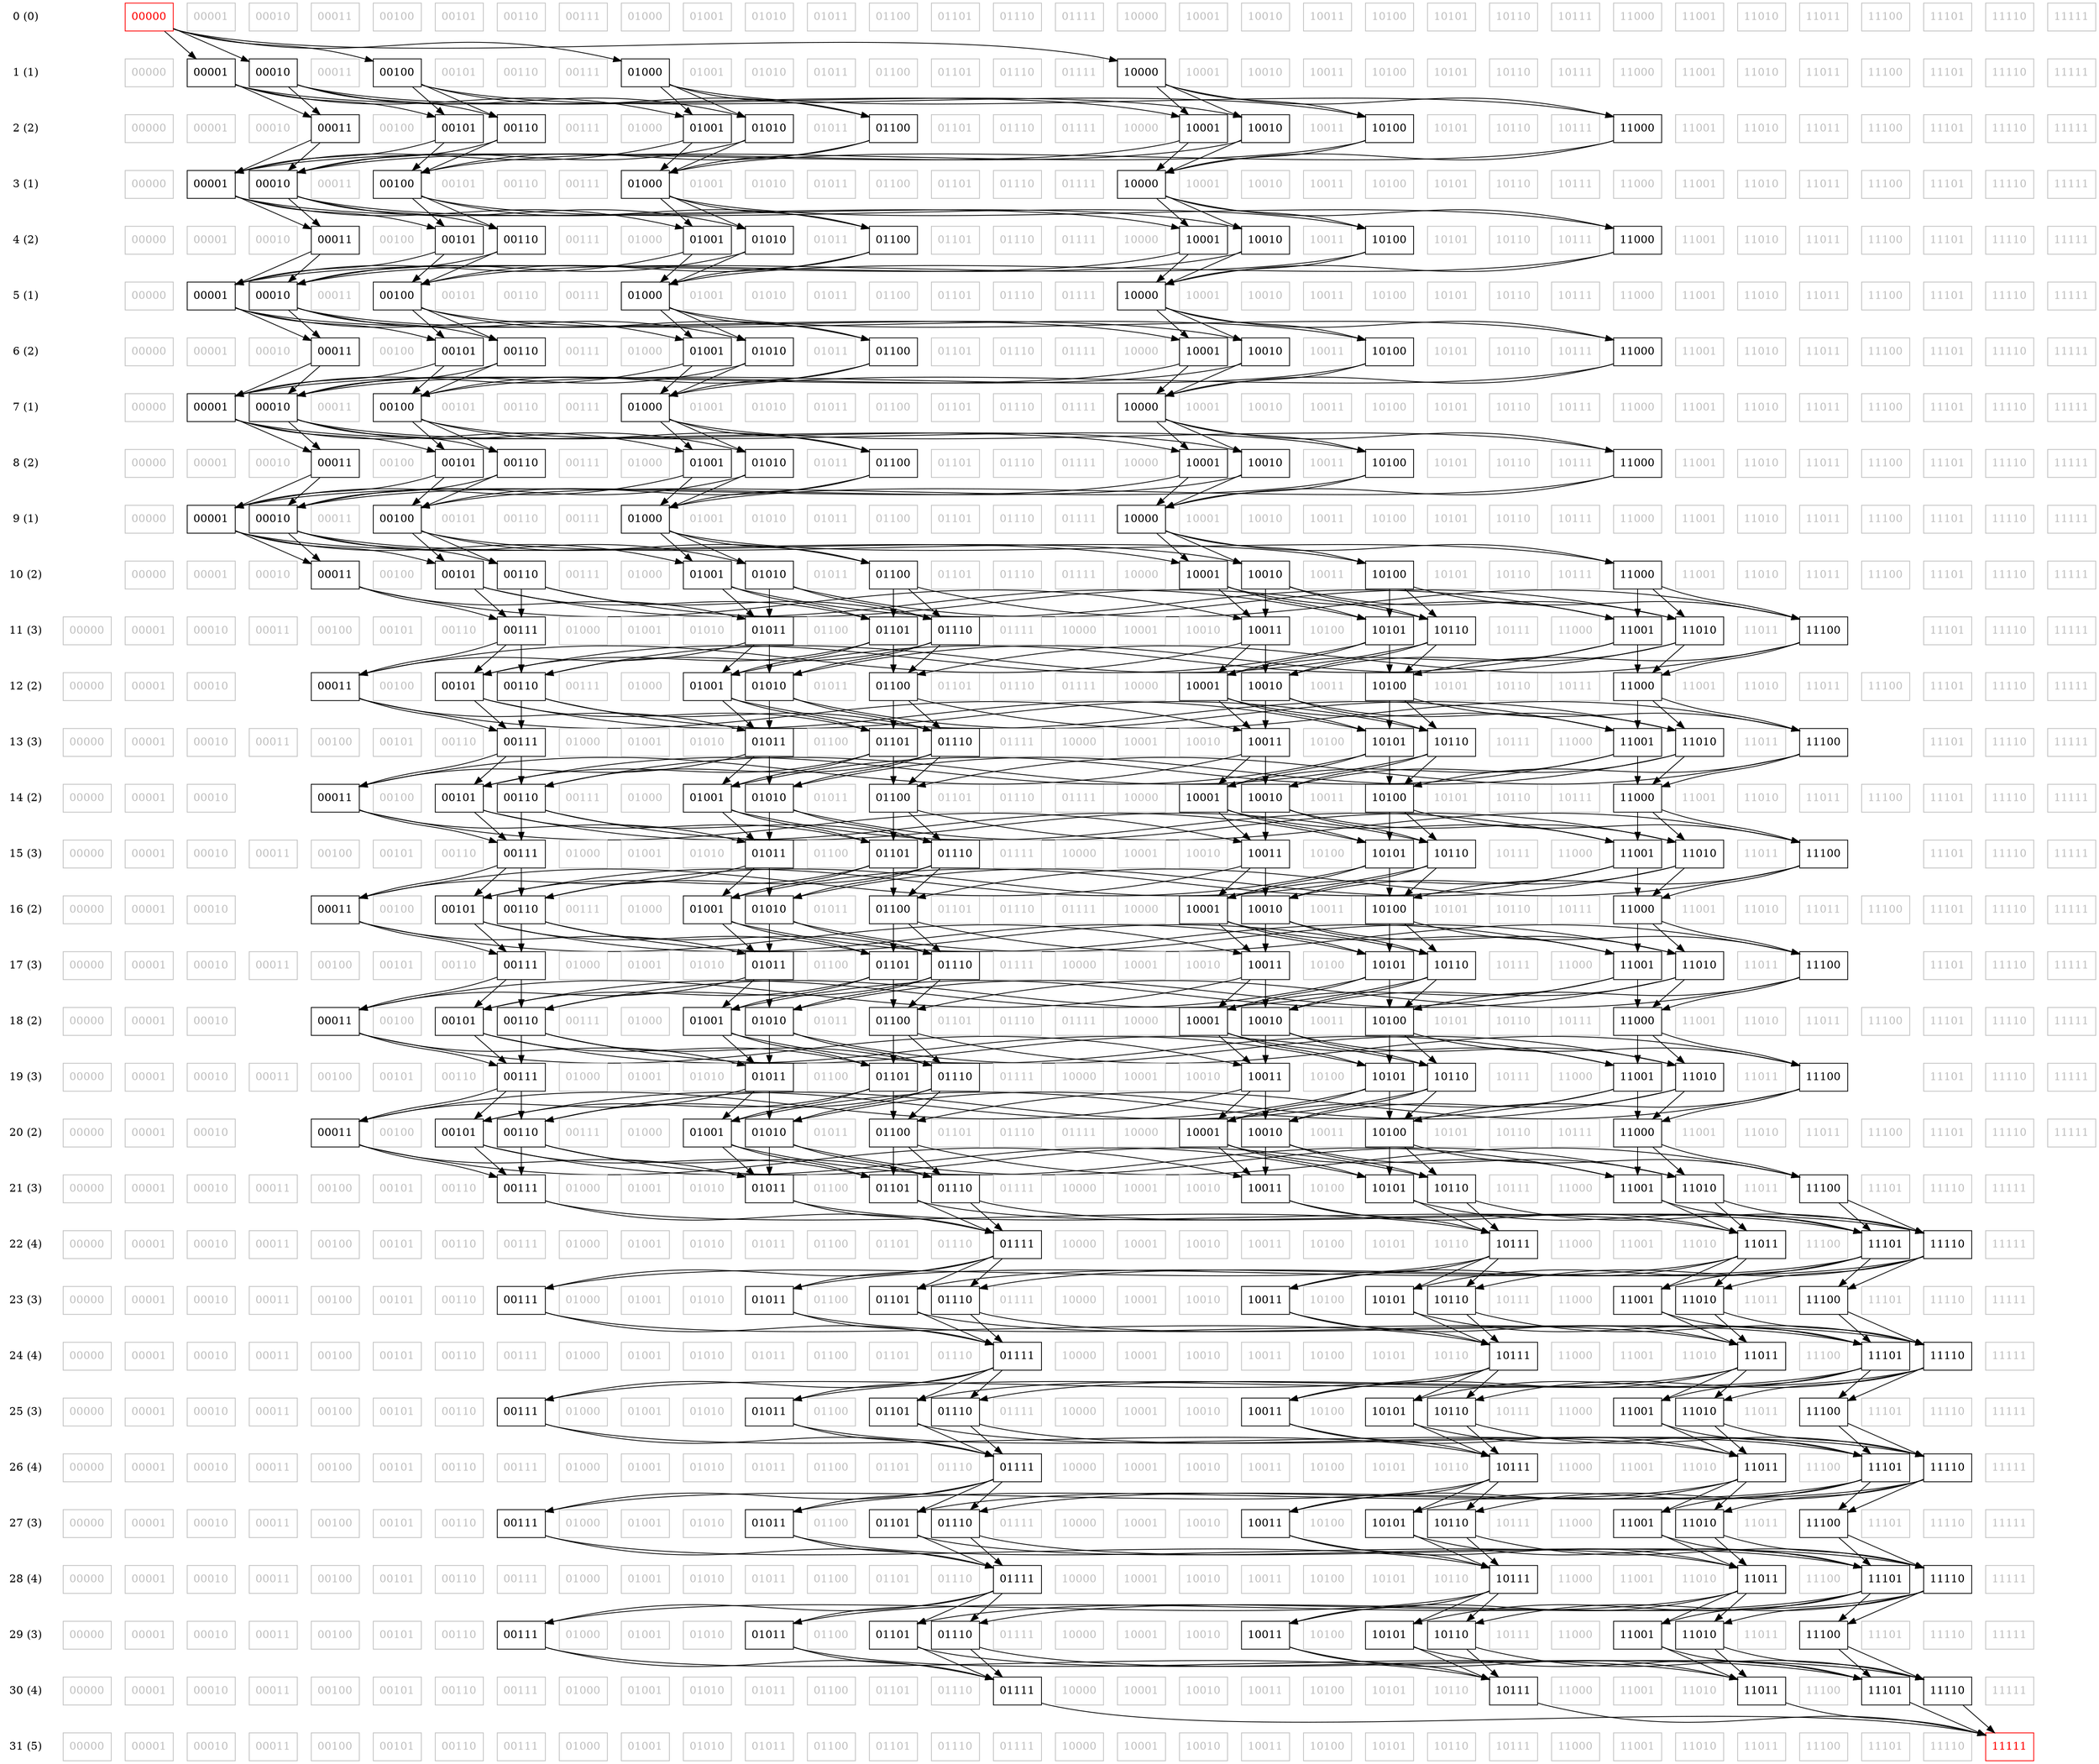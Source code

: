 /*
    dot -T pdf order-5_graph_generated.dot -o order-5_graph_generated.pdf
*/

digraph order5 {

    node [shape=plaintext]

    level_0 [label="0 (0)"]
    level_1 [label="1 (1)"]
    level_2 [label="2 (2)"]
    level_3 [label="3 (1)"]
    level_4 [label="4 (2)"]
    level_5 [label="5 (1)"]
    level_6 [label="6 (2)"]
    level_7 [label="7 (1)"]
    level_8 [label="8 (2)"]
    level_9 [label="9 (1)"]
    level_10 [label="10 (2)"]
    level_11 [label="11 (3)"]
    level_12 [label="12 (2)"]
    level_13 [label="13 (3)"]
    level_14 [label="14 (2)"]
    level_15 [label="15 (3)"]
    level_16 [label="16 (2)"]
    level_17 [label="17 (3)"]
    level_18 [label="18 (2)"]
    level_19 [label="19 (3)"]
    level_20 [label="20 (2)"]
    level_21 [label="21 (3)"]
    level_22 [label="22 (4)"]
    level_23 [label="23 (3)"]
    level_24 [label="24 (4)"]
    level_25 [label="25 (3)"]
    level_26 [label="26 (4)"]
    level_27 [label="27 (3)"]
    level_28 [label="28 (4)"]
    level_29 [label="29 (3)"]
    level_30 [label="30 (4)"]
    level_31 [label="31 (5)"]

    /* Connect the left side row markers invisibly so they stay lined up. */

    edge [style=invis]

    level_0 -> level_0 -> level_1 -> level_2 -> level_3 -> level_4
         -> level_5 -> level_6 -> level_7 -> level_8 -> level_9
         -> level_10 -> level_11 -> level_12 -> level_13 -> level_14
         -> level_15 -> level_16 -> level_17 -> level_18 -> level_19
         -> level_20 -> level_21 -> level_22 -> level_23 -> level_24
         -> level_25 -> level_26 -> level_27 -> level_28 -> level_29
         -> level_30 -> level_31

    graph [ordering=out]
    node [shape=rect]

    /* set of all possible states */

    {
        rank=same; level_0

        level_0_00000 [label="00000",color=red,fontcolor=red]
        level_0_00001 [label="00001",color=grey,fontcolor=grey]
        level_0_00010 [label="00010",color=grey,fontcolor=grey]
        level_0_00011 [label="00011",color=grey,fontcolor=grey]
        level_0_00100 [label="00100",color=grey,fontcolor=grey]
        level_0_00101 [label="00101",color=grey,fontcolor=grey]
        level_0_00110 [label="00110",color=grey,fontcolor=grey]
        level_0_00111 [label="00111",color=grey,fontcolor=grey]
        level_0_01000 [label="01000",color=grey,fontcolor=grey]
        level_0_01001 [label="01001",color=grey,fontcolor=grey]
        level_0_01010 [label="01010",color=grey,fontcolor=grey]
        level_0_01011 [label="01011",color=grey,fontcolor=grey]
        level_0_01100 [label="01100",color=grey,fontcolor=grey]
        level_0_01101 [label="01101",color=grey,fontcolor=grey]
        level_0_01110 [label="01110",color=grey,fontcolor=grey]
        level_0_01111 [label="01111",color=grey,fontcolor=grey]
        level_0_10000 [label="10000",color=grey,fontcolor=grey]
        level_0_10001 [label="10001",color=grey,fontcolor=grey]
        level_0_10010 [label="10010",color=grey,fontcolor=grey]
        level_0_10011 [label="10011",color=grey,fontcolor=grey]
        level_0_10100 [label="10100",color=grey,fontcolor=grey]
        level_0_10101 [label="10101",color=grey,fontcolor=grey]
        level_0_10110 [label="10110",color=grey,fontcolor=grey]
        level_0_10111 [label="10111",color=grey,fontcolor=grey]
        level_0_11000 [label="11000",color=grey,fontcolor=grey]
        level_0_11001 [label="11001",color=grey,fontcolor=grey]
        level_0_11010 [label="11010",color=grey,fontcolor=grey]
        level_0_11011 [label="11011",color=grey,fontcolor=grey]
        level_0_11100 [label="11100",color=grey,fontcolor=grey]
        level_0_11101 [label="11101",color=grey,fontcolor=grey]
        level_0_11110 [label="11110",color=grey,fontcolor=grey]
        level_0_11111 [label="11111",color=grey,fontcolor=grey]
    }

    {
        rank=same; level_1

        level_1_00000 [label="00000",color=grey,fontcolor=grey,pin=true]
        level_1_00001 [label="00001"]
        level_1_00010 [label="00010"]
        level_1_00011 [label="00011",color=grey,fontcolor=grey]
        level_1_00100 [label="00100"]
        level_1_00101 [label="00101",color=grey,fontcolor=grey]
        level_1_00110 [label="00110",color=grey,fontcolor=grey]
        level_1_00111 [label="00111",color=grey,fontcolor=grey]
        level_1_01000 [label="01000"]
        level_1_01001 [label="01001",color=grey,fontcolor=grey]
        level_1_01010 [label="01010",color=grey,fontcolor=grey]
        level_1_01011 [label="01011",color=grey,fontcolor=grey]
        level_1_01100 [label="01100",color=grey,fontcolor=grey]
        level_1_01101 [label="01101",color=grey,fontcolor=grey]
        level_1_01110 [label="01110",color=grey,fontcolor=grey]
        level_1_01111 [label="01111",color=grey,fontcolor=grey]
        level_1_10000 [label="10000"]
        level_1_10001 [label="10001",color=grey,fontcolor=grey]
        level_1_10010 [label="10010",color=grey,fontcolor=grey]
        level_1_10011 [label="10011",color=grey,fontcolor=grey]
        level_1_10100 [label="10100",color=grey,fontcolor=grey]
        level_1_10101 [label="10101",color=grey,fontcolor=grey]
        level_1_10110 [label="10110",color=grey,fontcolor=grey]
        level_1_10111 [label="10111",color=grey,fontcolor=grey]
        level_1_11000 [label="11000",color=grey,fontcolor=grey]
        level_1_11001 [label="11001",color=grey,fontcolor=grey]
        level_1_11010 [label="11010",color=grey,fontcolor=grey]
        level_1_11011 [label="11011",color=grey,fontcolor=grey]
        level_1_11100 [label="11100",color=grey,fontcolor=grey]
        level_1_11101 [label="11101",color=grey,fontcolor=grey]
        level_1_11110 [label="11110",color=grey,fontcolor=grey]
        level_1_11111 [label="11111",color=grey,fontcolor=grey]
    }

    {
        rank=same; level_2

        level_2_00000 [label="00000",color=grey,fontcolor=grey,pin=true]
        level_2_00001 [label="00001",color=grey,fontcolor=grey]
        level_2_00010 [label="00010",color=grey,fontcolor=grey]
        level_2_00011 [label="00011"]
        level_2_00100 [label="00100",color=grey,fontcolor=grey]
        level_2_00101 [label="00101"]
        level_2_00110 [label="00110"]
        level_2_00111 [label="00111",color=grey,fontcolor=grey]
        level_2_01000 [label="01000",color=grey,fontcolor=grey]
        level_2_01001 [label="01001"]
        level_2_01010 [label="01010"]
        level_2_01011 [label="01011",color=grey,fontcolor=grey]
        level_2_01100 [label="01100"]
        level_2_01101 [label="01101",color=grey,fontcolor=grey]
        level_2_01110 [label="01110",color=grey,fontcolor=grey]
        level_2_01111 [label="01111",color=grey,fontcolor=grey]
        level_2_10000 [label="10000",color=grey,fontcolor=grey]
        level_2_10001 [label="10001"]
        level_2_10010 [label="10010"]
        level_2_10011 [label="10011",color=grey,fontcolor=grey]
        level_2_10100 [label="10100"]
        level_2_10101 [label="10101",color=grey,fontcolor=grey]
        level_2_10110 [label="10110",color=grey,fontcolor=grey]
        level_2_10111 [label="10111",color=grey,fontcolor=grey]
        level_2_11000 [label="11000"]
        level_2_11001 [label="11001",color=grey,fontcolor=grey]
        level_2_11010 [label="11010",color=grey,fontcolor=grey]
        level_2_11011 [label="11011",color=grey,fontcolor=grey]
        level_2_11100 [label="11100",color=grey,fontcolor=grey]
        level_2_11101 [label="11101",color=grey,fontcolor=grey]
        level_2_11110 [label="11110",color=grey,fontcolor=grey]
        level_2_11111 [label="11111",color=grey,fontcolor=grey]
    }

    {
        rank=same; level_3

        level_3_00000 [label="00000",color=grey,fontcolor=grey]
        level_3_00001 [label="00001"]
        level_3_00010 [label="00010"]
        level_3_00011 [label="00011",color=grey,fontcolor=grey]
        level_3_00100 [label="00100"]
        level_3_00101 [label="00101",color=grey,fontcolor=grey]
        level_3_00110 [label="00110",color=grey,fontcolor=grey]
        level_3_00111 [label="00111",color=grey,fontcolor=grey]
        level_3_01000 [label="01000"]
        level_3_01001 [label="01001",color=grey,fontcolor=grey]
        level_3_01010 [label="01010",color=grey,fontcolor=grey]
        level_3_01011 [label="01011",color=grey,fontcolor=grey]
        level_3_01100 [label="01100",color=grey,fontcolor=grey]
        level_3_01101 [label="01101",color=grey,fontcolor=grey]
        level_3_01110 [label="01110",color=grey,fontcolor=grey]
        level_3_01111 [label="01111",color=grey,fontcolor=grey]
        level_3_10000 [label="10000"]
        level_3_10001 [label="10001",color=grey,fontcolor=grey]
        level_3_10010 [label="10010",color=grey,fontcolor=grey]
        level_3_10011 [label="10011",color=grey,fontcolor=grey]
        level_3_10100 [label="10100",color=grey,fontcolor=grey]
        level_3_10101 [label="10101",color=grey,fontcolor=grey]
        level_3_10110 [label="10110",color=grey,fontcolor=grey]
        level_3_10111 [label="10111",color=grey,fontcolor=grey]
        level_3_11000 [label="11000",color=grey,fontcolor=grey]
        level_3_11001 [label="11001",color=grey,fontcolor=grey]
        level_3_11010 [label="11010",color=grey,fontcolor=grey]
        level_3_11011 [label="11011",color=grey,fontcolor=grey]
        level_3_11100 [label="11100",color=grey,fontcolor=grey]
        level_3_11101 [label="11101",color=grey,fontcolor=grey]
        level_3_11110 [label="11110",color=grey,fontcolor=grey]
        level_3_11111 [label="11111",color=grey,fontcolor=grey]
    }

    {
        rank=same; level_4

        level_4_00000 [label="00000",color=grey,fontcolor=grey]
        level_4_00001 [label="00001",color=grey,fontcolor=grey]
        level_4_00010 [label="00010",color=grey,fontcolor=grey]
        level_4_00011 [label="00011"]
        level_4_00100 [label="00100",color=grey,fontcolor=grey]
        level_4_00101 [label="00101"]
        level_4_00110 [label="00110"]
        level_4_00111 [label="00111",color=grey,fontcolor=grey]
        level_4_01000 [label="01000",color=grey,fontcolor=grey]
        level_4_01001 [label="01001"]
        level_4_01010 [label="01010"]
        level_4_01011 [label="01011",color=grey,fontcolor=grey]
        level_4_01100 [label="01100"]
        level_4_01101 [label="01101",color=grey,fontcolor=grey]
        level_4_01110 [label="01110",color=grey,fontcolor=grey]
        level_4_01111 [label="01111",color=grey,fontcolor=grey]
        level_4_10000 [label="10000",color=grey,fontcolor=grey]
        level_4_10001 [label="10001"]
        level_4_10010 [label="10010"]
        level_4_10011 [label="10011",color=grey,fontcolor=grey]
        level_4_10100 [label="10100"]
        level_4_10101 [label="10101",color=grey,fontcolor=grey]
        level_4_10110 [label="10110",color=grey,fontcolor=grey]
        level_4_10111 [label="10111",color=grey,fontcolor=grey]
        level_4_11000 [label="11000"]
        level_4_11001 [label="11001",color=grey,fontcolor=grey]
        level_4_11010 [label="11010",color=grey,fontcolor=grey]
        level_4_11011 [label="11011",color=grey,fontcolor=grey]
        level_4_11100 [label="11100",color=grey,fontcolor=grey]
        level_4_11101 [label="11101",color=grey,fontcolor=grey]
        level_4_11110 [label="11110",color=grey,fontcolor=grey]
        level_4_11111 [label="11111",color=grey,fontcolor=grey]
    }

    {
        rank=same; level_5

        level_5_00000 [label="00000",color=grey,fontcolor=grey]
        level_5_00001 [label="00001"]
        level_5_00010 [label="00010"]
        level_5_00011 [label="00011",color=grey,fontcolor=grey]
        level_5_00100 [label="00100"]
        level_5_00101 [label="00101",color=grey,fontcolor=grey]
        level_5_00110 [label="00110",color=grey,fontcolor=grey]
        level_5_00111 [label="00111",color=grey,fontcolor=grey]
        level_5_01000 [label="01000"]
        level_5_01001 [label="01001",color=grey,fontcolor=grey]
        level_5_01010 [label="01010",color=grey,fontcolor=grey]
        level_5_01011 [label="01011",color=grey,fontcolor=grey]
        level_5_01100 [label="01100",color=grey,fontcolor=grey]
        level_5_01101 [label="01101",color=grey,fontcolor=grey]
        level_5_01110 [label="01110",color=grey,fontcolor=grey]
        level_5_01111 [label="01111",color=grey,fontcolor=grey]
        level_5_10000 [label="10000"]
        level_5_10001 [label="10001",color=grey,fontcolor=grey]
        level_5_10010 [label="10010",color=grey,fontcolor=grey]
        level_5_10011 [label="10011",color=grey,fontcolor=grey]
        level_5_10100 [label="10100",color=grey,fontcolor=grey]
        level_5_10101 [label="10101",color=grey,fontcolor=grey]
        level_5_10110 [label="10110",color=grey,fontcolor=grey]
        level_5_10111 [label="10111",color=grey,fontcolor=grey]
        level_5_11000 [label="11000",color=grey,fontcolor=grey]
        level_5_11001 [label="11001",color=grey,fontcolor=grey]
        level_5_11010 [label="11010",color=grey,fontcolor=grey]
        level_5_11011 [label="11011",color=grey,fontcolor=grey]
        level_5_11100 [label="11100",color=grey,fontcolor=grey]
        level_5_11101 [label="11101",color=grey,fontcolor=grey]
        level_5_11110 [label="11110",color=grey,fontcolor=grey]
        level_5_11111 [label="11111",color=grey,fontcolor=grey]
    }

    {
        rank=same; level_6

        level_6_00000 [label="00000",color=grey,fontcolor=grey]
        level_6_00001 [label="00001",color=grey,fontcolor=grey]
        level_6_00010 [label="00010",color=grey,fontcolor=grey]
        level_6_00011 [label="00011"]
        level_6_00100 [label="00100",color=grey,fontcolor=grey]
        level_6_00101 [label="00101"]
        level_6_00110 [label="00110"]
        level_6_00111 [label="00111",color=grey,fontcolor=grey]
        level_6_01000 [label="01000",color=grey,fontcolor=grey]
        level_6_01001 [label="01001"]
        level_6_01010 [label="01010"]
        level_6_01011 [label="01011",color=grey,fontcolor=grey]
        level_6_01100 [label="01100"]
        level_6_01101 [label="01101",color=grey,fontcolor=grey]
        level_6_01110 [label="01110",color=grey,fontcolor=grey]
        level_6_01111 [label="01111",color=grey,fontcolor=grey]
        level_6_10000 [label="10000",color=grey,fontcolor=grey]
        level_6_10001 [label="10001"]
        level_6_10010 [label="10010"]
        level_6_10011 [label="10011",color=grey,fontcolor=grey]
        level_6_10100 [label="10100"]
        level_6_10101 [label="10101",color=grey,fontcolor=grey]
        level_6_10110 [label="10110",color=grey,fontcolor=grey]
        level_6_10111 [label="10111",color=grey,fontcolor=grey]
        level_6_11000 [label="11000"]
        level_6_11001 [label="11001",color=grey,fontcolor=grey]
        level_6_11010 [label="11010",color=grey,fontcolor=grey]
        level_6_11011 [label="11011",color=grey,fontcolor=grey]
        level_6_11100 [label="11100",color=grey,fontcolor=grey]
        level_6_11101 [label="11101",color=grey,fontcolor=grey]
        level_6_11110 [label="11110",color=grey,fontcolor=grey]
        level_6_11111 [label="11111",color=grey,fontcolor=grey]
    }

    {
        rank=same; level_7

        level_7_00000 [label="00000",color=grey,fontcolor=grey]
        level_7_00001 [label="00001"]
        level_7_00010 [label="00010"]
        level_7_00011 [label="00011",color=grey,fontcolor=grey]
        level_7_00100 [label="00100"]
        level_7_00101 [label="00101",color=grey,fontcolor=grey]
        level_7_00110 [label="00110",color=grey,fontcolor=grey]
        level_7_00111 [label="00111",color=grey,fontcolor=grey]
        level_7_01000 [label="01000"]
        level_7_01001 [label="01001",color=grey,fontcolor=grey]
        level_7_01010 [label="01010",color=grey,fontcolor=grey]
        level_7_01011 [label="01011",color=grey,fontcolor=grey]
        level_7_01100 [label="01100",color=grey,fontcolor=grey]
        level_7_01101 [label="01101",color=grey,fontcolor=grey]
        level_7_01110 [label="01110",color=grey,fontcolor=grey]
        level_7_01111 [label="01111",color=grey,fontcolor=grey]
        level_7_10000 [label="10000"]
        level_7_10001 [label="10001",color=grey,fontcolor=grey]
        level_7_10010 [label="10010",color=grey,fontcolor=grey]
        level_7_10011 [label="10011",color=grey,fontcolor=grey]
        level_7_10100 [label="10100",color=grey,fontcolor=grey]
        level_7_10101 [label="10101",color=grey,fontcolor=grey]
        level_7_10110 [label="10110",color=grey,fontcolor=grey]
        level_7_10111 [label="10111",color=grey,fontcolor=grey]
        level_7_11000 [label="11000",color=grey,fontcolor=grey]
        level_7_11001 [label="11001",color=grey,fontcolor=grey]
        level_7_11010 [label="11010",color=grey,fontcolor=grey]
        level_7_11011 [label="11011",color=grey,fontcolor=grey]
        level_7_11100 [label="11100",color=grey,fontcolor=grey]
        level_7_11101 [label="11101",color=grey,fontcolor=grey]
        level_7_11110 [label="11110",color=grey,fontcolor=grey]
        level_7_11111 [label="11111",color=grey,fontcolor=grey]
    }

    {
        rank=same; level_8

        level_8_00000 [label="00000",color=grey,fontcolor=grey]
        level_8_00001 [label="00001",color=grey,fontcolor=grey]
        level_8_00010 [label="00010",color=grey,fontcolor=grey]
        level_8_00011 [label="00011"]
        level_8_00100 [label="00100",color=grey,fontcolor=grey]
        level_8_00101 [label="00101"]
        level_8_00110 [label="00110"]
        level_8_00111 [label="00111",color=grey,fontcolor=grey]
        level_8_01000 [label="01000",color=grey,fontcolor=grey]
        level_8_01001 [label="01001"]
        level_8_01010 [label="01010"]
        level_8_01011 [label="01011",color=grey,fontcolor=grey]
        level_8_01100 [label="01100"]
        level_8_01101 [label="01101",color=grey,fontcolor=grey]
        level_8_01110 [label="01110",color=grey,fontcolor=grey]
        level_8_01111 [label="01111",color=grey,fontcolor=grey]
        level_8_10000 [label="10000",color=grey,fontcolor=grey]
        level_8_10001 [label="10001"]
        level_8_10010 [label="10010"]
        level_8_10011 [label="10011",color=grey,fontcolor=grey]
        level_8_10100 [label="10100"]
        level_8_10101 [label="10101",color=grey,fontcolor=grey]
        level_8_10110 [label="10110",color=grey,fontcolor=grey]
        level_8_10111 [label="10111",color=grey,fontcolor=grey]
        level_8_11000 [label="11000"]
        level_8_11001 [label="11001",color=grey,fontcolor=grey]
        level_8_11010 [label="11010",color=grey,fontcolor=grey]
        level_8_11011 [label="11011",color=grey,fontcolor=grey]
        level_8_11100 [label="11100",color=grey,fontcolor=grey]
        level_8_11101 [label="11101",color=grey,fontcolor=grey]
        level_8_11110 [label="11110",color=grey,fontcolor=grey]
        level_8_11111 [label="11111",color=grey,fontcolor=grey]
    }

    {
        rank=same; level_9

        level_9_00000 [label="00000",color=grey,fontcolor=grey]
        level_9_00001 [label="00001"]
        level_9_00010 [label="00010"]
        level_9_00011 [label="00011",color=grey,fontcolor=grey]
        level_9_00100 [label="00100"]
        level_9_00101 [label="00101",color=grey,fontcolor=grey]
        level_9_00110 [label="00110",color=grey,fontcolor=grey]
        level_9_00111 [label="00111",color=grey,fontcolor=grey]
        level_9_01000 [label="01000"]
        level_9_01001 [label="01001",color=grey,fontcolor=grey]
        level_9_01010 [label="01010",color=grey,fontcolor=grey]
        level_9_01011 [label="01011",color=grey,fontcolor=grey]
        level_9_01100 [label="01100",color=grey,fontcolor=grey]
        level_9_01101 [label="01101",color=grey,fontcolor=grey]
        level_9_01110 [label="01110",color=grey,fontcolor=grey]
        level_9_01111 [label="01111",color=grey,fontcolor=grey]
        level_9_10000 [label="10000"]
        level_9_10001 [label="10001",color=grey,fontcolor=grey]
        level_9_10010 [label="10010",color=grey,fontcolor=grey]
        level_9_10011 [label="10011",color=grey,fontcolor=grey]
        level_9_10100 [label="10100",color=grey,fontcolor=grey]
        level_9_10101 [label="10101",color=grey,fontcolor=grey]
        level_9_10110 [label="10110",color=grey,fontcolor=grey]
        level_9_10111 [label="10111",color=grey,fontcolor=grey]
        level_9_11000 [label="11000",color=grey,fontcolor=grey]
        level_9_11001 [label="11001",color=grey,fontcolor=grey]
        level_9_11010 [label="11010",color=grey,fontcolor=grey]
        level_9_11011 [label="11011",color=grey,fontcolor=grey]
        level_9_11100 [label="11100",color=grey,fontcolor=grey]
        level_9_11101 [label="11101",color=grey,fontcolor=grey]
        level_9_11110 [label="11110",color=grey,fontcolor=grey]
        level_9_11111 [label="11111",color=grey,fontcolor=grey]
    }

    {
        rank=same; level_10

        level_10_00000 [label="00000",color=grey,fontcolor=grey]
        level_10_00001 [label="00001",color=grey,fontcolor=grey]
        level_10_00010 [label="00010",color=grey,fontcolor=grey]
        level_10_00011 [label="00011"]
        level_10_00100 [label="00100",color=grey,fontcolor=grey]
        level_10_00101 [label="00101"]
        level_10_00110 [label="00110"]
        level_10_00111 [label="00111",color=grey,fontcolor=grey]
        level_10_01000 [label="01000",color=grey,fontcolor=grey]
        level_10_01001 [label="01001"]
        level_10_01010 [label="01010"]
        level_10_01011 [label="01011",color=grey,fontcolor=grey]
        level_10_01100 [label="01100"]
        level_10_01101 [label="01101",color=grey,fontcolor=grey]
        level_10_01110 [label="01110",color=grey,fontcolor=grey]
        level_10_01111 [label="01111",color=grey,fontcolor=grey]
        level_10_10000 [label="10000",color=grey,fontcolor=grey]
        level_10_10001 [label="10001"]
        level_10_10010 [label="10010"]
        level_10_10011 [label="10011",color=grey,fontcolor=grey]
        level_10_10100 [label="10100"]
        level_10_10101 [label="10101",color=grey,fontcolor=grey]
        level_10_10110 [label="10110",color=grey,fontcolor=grey]
        level_10_10111 [label="10111",color=grey,fontcolor=grey]
        level_10_11000 [label="11000"]
        level_10_11001 [label="11001",color=grey,fontcolor=grey]
        level_10_11010 [label="11010",color=grey,fontcolor=grey]
        level_10_11011 [label="11011",color=grey,fontcolor=grey]
        level_10_11100 [label="11100",color=grey,fontcolor=grey]
        level_10_11101 [label="11101",color=grey,fontcolor=grey]
        level_10_11110 [label="11110",color=grey,fontcolor=grey]
        level_10_11111 [label="11111",color=grey,fontcolor=grey]
    }

    {
        rank=same; level_11

        level_11_00000 [label="00000",color=grey,fontcolor=grey]
        level_11_00001 [label="00001",color=grey,fontcolor=grey]
        level_11_00010 [label="00010",color=grey,fontcolor=grey]
        level_11_00011 [label="00011",color=grey,fontcolor=grey]
        level_11_00100 [label="00100",color=grey,fontcolor=grey]
        level_11_00101 [label="00101",color=grey,fontcolor=grey]
        level_11_00110 [label="00110",color=grey,fontcolor=grey]
        level_11_00111 [label="00111"]
        level_11_01000 [label="01000",color=grey,fontcolor=grey]
        level_11_01001 [label="01001",color=grey,fontcolor=grey]
        level_11_01010 [label="01010",color=grey,fontcolor=grey]
        level_11_01011 [label="01011"]
        level_11_01100 [label="01100",color=grey,fontcolor=grey]
        level_11_01101 [label="01101"]
        level_11_01110 [label="01110"]
        level_11_01111 [label="01111",color=grey,fontcolor=grey]
        level_11_10000 [label="10000",color=grey,fontcolor=grey]
        level_11_10001 [label="10001",color=grey,fontcolor=grey]
        level_11_10010 [label="10010",color=grey,fontcolor=grey]
        level_11_10011 [label="10011"]
        level_11_10100 [label="10100",color=grey,fontcolor=grey]
        level_11_10101 [label="10101"]
        level_11_10110 [label="10110"]
        level_11_10111 [label="10111",color=grey,fontcolor=grey]
        level_11_11000 [label="11000",color=grey,fontcolor=grey]
        level_11_11001 [label="11001"]
        level_11_11010 [label="11010"]
        level_11_11011 [label="11011",color=grey,fontcolor=grey]
        level_11_11100 [label="11100"]
        level_11_11101 [label="11101",color=grey,fontcolor=grey]
        level_11_11110 [label="11110",color=grey,fontcolor=grey]
        level_11_11111 [label="11111",color=grey,fontcolor=grey]
    }

    {
        rank=same; level_12

        level_12_00000 [label="00000",color=grey,fontcolor=grey]
        level_12_00001 [label="00001",color=grey,fontcolor=grey]
        level_12_00010 [label="00010",color=grey,fontcolor=grey]
        level_12_00011 [label="00011"]
        level_12_00100 [label="00100",color=grey,fontcolor=grey]
        level_12_00101 [label="00101"]
        level_12_00110 [label="00110"]
        level_12_00111 [label="00111",color=grey,fontcolor=grey]
        level_12_01000 [label="01000",color=grey,fontcolor=grey]
        level_12_01001 [label="01001"]
        level_12_01010 [label="01010"]
        level_12_01011 [label="01011",color=grey,fontcolor=grey]
        level_12_01100 [label="01100"]
        level_12_01101 [label="01101",color=grey,fontcolor=grey]
        level_12_01110 [label="01110",color=grey,fontcolor=grey]
        level_12_01111 [label="01111",color=grey,fontcolor=grey]
        level_12_10000 [label="10000",color=grey,fontcolor=grey]
        level_12_10001 [label="10001"]
        level_12_10010 [label="10010"]
        level_12_10011 [label="10011",color=grey,fontcolor=grey]
        level_12_10100 [label="10100"]
        level_12_10101 [label="10101",color=grey,fontcolor=grey]
        level_12_10110 [label="10110",color=grey,fontcolor=grey]
        level_12_10111 [label="10111",color=grey,fontcolor=grey]
        level_12_11000 [label="11000"]
        level_12_11001 [label="11001",color=grey,fontcolor=grey]
        level_12_11010 [label="11010",color=grey,fontcolor=grey]
        level_12_11011 [label="11011",color=grey,fontcolor=grey]
        level_12_11100 [label="11100",color=grey,fontcolor=grey]
        level_12_11101 [label="11101",color=grey,fontcolor=grey]
        level_12_11110 [label="11110",color=grey,fontcolor=grey]
        level_12_11111 [label="11111",color=grey,fontcolor=grey]
    }

    {
        rank=same; level_13

        level_13_00000 [label="00000",color=grey,fontcolor=grey]
        level_13_00001 [label="00001",color=grey,fontcolor=grey]
        level_13_00010 [label="00010",color=grey,fontcolor=grey]
        level_13_00011 [label="00011",color=grey,fontcolor=grey]
        level_13_00100 [label="00100",color=grey,fontcolor=grey]
        level_13_00101 [label="00101",color=grey,fontcolor=grey]
        level_13_00110 [label="00110",color=grey,fontcolor=grey]
        level_13_00111 [label="00111"]
        level_13_01000 [label="01000",color=grey,fontcolor=grey]
        level_13_01001 [label="01001",color=grey,fontcolor=grey]
        level_13_01010 [label="01010",color=grey,fontcolor=grey]
        level_13_01011 [label="01011"]
        level_13_01100 [label="01100",color=grey,fontcolor=grey]
        level_13_01101 [label="01101"]
        level_13_01110 [label="01110"]
        level_13_01111 [label="01111",color=grey,fontcolor=grey]
        level_13_10000 [label="10000",color=grey,fontcolor=grey]
        level_13_10001 [label="10001",color=grey,fontcolor=grey]
        level_13_10010 [label="10010",color=grey,fontcolor=grey]
        level_13_10011 [label="10011"]
        level_13_10100 [label="10100",color=grey,fontcolor=grey]
        level_13_10101 [label="10101"]
        level_13_10110 [label="10110"]
        level_13_10111 [label="10111",color=grey,fontcolor=grey]
        level_13_11000 [label="11000",color=grey,fontcolor=grey]
        level_13_11001 [label="11001"]
        level_13_11010 [label="11010"]
        level_13_11011 [label="11011",color=grey,fontcolor=grey]
        level_13_11100 [label="11100"]
        level_13_11101 [label="11101",color=grey,fontcolor=grey]
        level_13_11110 [label="11110",color=grey,fontcolor=grey]
        level_13_11111 [label="11111",color=grey,fontcolor=grey]
    }

    {
        rank=same; level_14

        level_14_00000 [label="00000",color=grey,fontcolor=grey]
        level_14_00001 [label="00001",color=grey,fontcolor=grey]
        level_14_00010 [label="00010",color=grey,fontcolor=grey]
        level_14_00011 [label="00011"]
        level_14_00100 [label="00100",color=grey,fontcolor=grey]
        level_14_00101 [label="00101"]
        level_14_00110 [label="00110"]
        level_14_00111 [label="00111",color=grey,fontcolor=grey]
        level_14_01000 [label="01000",color=grey,fontcolor=grey]
        level_14_01001 [label="01001"]
        level_14_01010 [label="01010"]
        level_14_01011 [label="01011",color=grey,fontcolor=grey]
        level_14_01100 [label="01100"]
        level_14_01101 [label="01101",color=grey,fontcolor=grey]
        level_14_01110 [label="01110",color=grey,fontcolor=grey]
        level_14_01111 [label="01111",color=grey,fontcolor=grey]
        level_14_10000 [label="10000",color=grey,fontcolor=grey]
        level_14_10001 [label="10001"]
        level_14_10010 [label="10010"]
        level_14_10011 [label="10011",color=grey,fontcolor=grey]
        level_14_10100 [label="10100"]
        level_14_10101 [label="10101",color=grey,fontcolor=grey]
        level_14_10110 [label="10110",color=grey,fontcolor=grey]
        level_14_10111 [label="10111",color=grey,fontcolor=grey]
        level_14_11000 [label="11000"]
        level_14_11001 [label="11001",color=grey,fontcolor=grey]
        level_14_11010 [label="11010",color=grey,fontcolor=grey]
        level_14_11011 [label="11011",color=grey,fontcolor=grey]
        level_14_11100 [label="11100",color=grey,fontcolor=grey]
        level_14_11101 [label="11101",color=grey,fontcolor=grey]
        level_14_11110 [label="11110",color=grey,fontcolor=grey]
        level_14_11111 [label="11111",color=grey,fontcolor=grey]
    }

    {
        rank=same; level_15

        level_15_00000 [label="00000",color=grey,fontcolor=grey]
        level_15_00001 [label="00001",color=grey,fontcolor=grey]
        level_15_00010 [label="00010",color=grey,fontcolor=grey]
        level_15_00011 [label="00011",color=grey,fontcolor=grey]
        level_15_00100 [label="00100",color=grey,fontcolor=grey]
        level_15_00101 [label="00101",color=grey,fontcolor=grey]
        level_15_00110 [label="00110",color=grey,fontcolor=grey]
        level_15_00111 [label="00111"]
        level_15_01000 [label="01000",color=grey,fontcolor=grey]
        level_15_01001 [label="01001",color=grey,fontcolor=grey]
        level_15_01010 [label="01010",color=grey,fontcolor=grey]
        level_15_01011 [label="01011"]
        level_15_01100 [label="01100",color=grey,fontcolor=grey]
        level_15_01101 [label="01101"]
        level_15_01110 [label="01110"]
        level_15_01111 [label="01111",color=grey,fontcolor=grey]
        level_15_10000 [label="10000",color=grey,fontcolor=grey]
        level_15_10001 [label="10001",color=grey,fontcolor=grey]
        level_15_10010 [label="10010",color=grey,fontcolor=grey]
        level_15_10011 [label="10011"]
        level_15_10100 [label="10100",color=grey,fontcolor=grey]
        level_15_10101 [label="10101"]
        level_15_10110 [label="10110"]
        level_15_10111 [label="10111",color=grey,fontcolor=grey]
        level_15_11000 [label="11000",color=grey,fontcolor=grey]
        level_15_11001 [label="11001"]
        level_15_11010 [label="11010"]
        level_15_11011 [label="11011",color=grey,fontcolor=grey]
        level_15_11100 [label="11100"]
        level_15_11101 [label="11101",color=grey,fontcolor=grey]
        level_15_11110 [label="11110",color=grey,fontcolor=grey]
        level_15_11111 [label="11111",color=grey,fontcolor=grey]
    }

    {
        rank=same; level_16

        level_16_00000 [label="00000",color=grey,fontcolor=grey]
        level_16_00001 [label="00001",color=grey,fontcolor=grey]
        level_16_00010 [label="00010",color=grey,fontcolor=grey]
        level_16_00011 [label="00011"]
        level_16_00100 [label="00100",color=grey,fontcolor=grey]
        level_16_00101 [label="00101"]
        level_16_00110 [label="00110"]
        level_16_00111 [label="00111",color=grey,fontcolor=grey]
        level_16_01000 [label="01000",color=grey,fontcolor=grey]
        level_16_01001 [label="01001"]
        level_16_01010 [label="01010"]
        level_16_01011 [label="01011",color=grey,fontcolor=grey]
        level_16_01100 [label="01100"]
        level_16_01101 [label="01101",color=grey,fontcolor=grey]
        level_16_01110 [label="01110",color=grey,fontcolor=grey]
        level_16_01111 [label="01111",color=grey,fontcolor=grey]
        level_16_10000 [label="10000",color=grey,fontcolor=grey]
        level_16_10001 [label="10001"]
        level_16_10010 [label="10010"]
        level_16_10011 [label="10011",color=grey,fontcolor=grey]
        level_16_10100 [label="10100"]
        level_16_10101 [label="10101",color=grey,fontcolor=grey]
        level_16_10110 [label="10110",color=grey,fontcolor=grey]
        level_16_10111 [label="10111",color=grey,fontcolor=grey]
        level_16_11000 [label="11000"]
        level_16_11001 [label="11001",color=grey,fontcolor=grey]
        level_16_11010 [label="11010",color=grey,fontcolor=grey]
        level_16_11011 [label="11011",color=grey,fontcolor=grey]
        level_16_11100 [label="11100",color=grey,fontcolor=grey]
        level_16_11101 [label="11101",color=grey,fontcolor=grey]
        level_16_11110 [label="11110",color=grey,fontcolor=grey]
        level_16_11111 [label="11111",color=grey,fontcolor=grey]
    }

    {
        rank=same; level_17

        level_17_00000 [label="00000",color=grey,fontcolor=grey]
        level_17_00001 [label="00001",color=grey,fontcolor=grey]
        level_17_00010 [label="00010",color=grey,fontcolor=grey]
        level_17_00011 [label="00011",color=grey,fontcolor=grey]
        level_17_00100 [label="00100",color=grey,fontcolor=grey]
        level_17_00101 [label="00101",color=grey,fontcolor=grey]
        level_17_00110 [label="00110",color=grey,fontcolor=grey]
        level_17_00111 [label="00111"]
        level_17_01000 [label="01000",color=grey,fontcolor=grey]
        level_17_01001 [label="01001",color=grey,fontcolor=grey]
        level_17_01010 [label="01010",color=grey,fontcolor=grey]
        level_17_01011 [label="01011"]
        level_17_01100 [label="01100",color=grey,fontcolor=grey]
        level_17_01101 [label="01101"]
        level_17_01110 [label="01110"]
        level_17_01111 [label="01111",color=grey,fontcolor=grey]
        level_17_10000 [label="10000",color=grey,fontcolor=grey]
        level_17_10001 [label="10001",color=grey,fontcolor=grey]
        level_17_10010 [label="10010",color=grey,fontcolor=grey]
        level_17_10011 [label="10011"]
        level_17_10100 [label="10100",color=grey,fontcolor=grey]
        level_17_10101 [label="10101"]
        level_17_10110 [label="10110"]
        level_17_10111 [label="10111",color=grey,fontcolor=grey]
        level_17_11000 [label="11000",color=grey,fontcolor=grey]
        level_17_11001 [label="11001"]
        level_17_11010 [label="11010"]
        level_17_11011 [label="11011",color=grey,fontcolor=grey]
        level_17_11100 [label="11100"]
        level_17_11101 [label="11101",color=grey,fontcolor=grey]
        level_17_11110 [label="11110",color=grey,fontcolor=grey]
        level_17_11111 [label="11111",color=grey,fontcolor=grey]
    }

    {
        rank=same; level_18

        level_18_00000 [label="00000",color=grey,fontcolor=grey]
        level_18_00001 [label="00001",color=grey,fontcolor=grey]
        level_18_00010 [label="00010",color=grey,fontcolor=grey]
        level_18_00011 [label="00011"]
        level_18_00100 [label="00100",color=grey,fontcolor=grey]
        level_18_00101 [label="00101"]
        level_18_00110 [label="00110"]
        level_18_00111 [label="00111",color=grey,fontcolor=grey]
        level_18_01000 [label="01000",color=grey,fontcolor=grey]
        level_18_01001 [label="01001"]
        level_18_01010 [label="01010"]
        level_18_01011 [label="01011",color=grey,fontcolor=grey]
        level_18_01100 [label="01100"]
        level_18_01101 [label="01101",color=grey,fontcolor=grey]
        level_18_01110 [label="01110",color=grey,fontcolor=grey]
        level_18_01111 [label="01111",color=grey,fontcolor=grey]
        level_18_10000 [label="10000",color=grey,fontcolor=grey]
        level_18_10001 [label="10001"]
        level_18_10010 [label="10010"]
        level_18_10011 [label="10011",color=grey,fontcolor=grey]
        level_18_10100 [label="10100"]
        level_18_10101 [label="10101",color=grey,fontcolor=grey]
        level_18_10110 [label="10110",color=grey,fontcolor=grey]
        level_18_10111 [label="10111",color=grey,fontcolor=grey]
        level_18_11000 [label="11000"]
        level_18_11001 [label="11001",color=grey,fontcolor=grey]
        level_18_11010 [label="11010",color=grey,fontcolor=grey]
        level_18_11011 [label="11011",color=grey,fontcolor=grey]
        level_18_11100 [label="11100",color=grey,fontcolor=grey]
        level_18_11101 [label="11101",color=grey,fontcolor=grey]
        level_18_11110 [label="11110",color=grey,fontcolor=grey]
        level_18_11111 [label="11111",color=grey,fontcolor=grey]
    }

    {
        rank=same; level_19

        level_19_00000 [label="00000",color=grey,fontcolor=grey]
        level_19_00001 [label="00001",color=grey,fontcolor=grey]
        level_19_00010 [label="00010",color=grey,fontcolor=grey]
        level_19_00011 [label="00011",color=grey,fontcolor=grey]
        level_19_00100 [label="00100",color=grey,fontcolor=grey]
        level_19_00101 [label="00101",color=grey,fontcolor=grey]
        level_19_00110 [label="00110",color=grey,fontcolor=grey]
        level_19_00111 [label="00111"]
        level_19_01000 [label="01000",color=grey,fontcolor=grey]
        level_19_01001 [label="01001",color=grey,fontcolor=grey]
        level_19_01010 [label="01010",color=grey,fontcolor=grey]
        level_19_01011 [label="01011"]
        level_19_01100 [label="01100",color=grey,fontcolor=grey]
        level_19_01101 [label="01101"]
        level_19_01110 [label="01110"]
        level_19_01111 [label="01111",color=grey,fontcolor=grey]
        level_19_10000 [label="10000",color=grey,fontcolor=grey]
        level_19_10001 [label="10001",color=grey,fontcolor=grey]
        level_19_10010 [label="10010",color=grey,fontcolor=grey]
        level_19_10011 [label="10011"]
        level_19_10100 [label="10100",color=grey,fontcolor=grey]
        level_19_10101 [label="10101"]
        level_19_10110 [label="10110"]
        level_19_10111 [label="10111",color=grey,fontcolor=grey]
        level_19_11000 [label="11000",color=grey,fontcolor=grey]
        level_19_11001 [label="11001"]
        level_19_11010 [label="11010"]
        level_19_11011 [label="11011",color=grey,fontcolor=grey]
        level_19_11100 [label="11100"]
        level_19_11101 [label="11101",color=grey,fontcolor=grey]
        level_19_11110 [label="11110",color=grey,fontcolor=grey]
        level_19_11111 [label="11111",color=grey,fontcolor=grey]
    }

    {
        rank=same; level_20

        level_20_00000 [label="00000",color=grey,fontcolor=grey]
        level_20_00001 [label="00001",color=grey,fontcolor=grey]
        level_20_00010 [label="00010",color=grey,fontcolor=grey]
        level_20_00011 [label="00011"]
        level_20_00100 [label="00100",color=grey,fontcolor=grey]
        level_20_00101 [label="00101"]
        level_20_00110 [label="00110"]
        level_20_00111 [label="00111",color=grey,fontcolor=grey]
        level_20_01000 [label="01000",color=grey,fontcolor=grey]
        level_20_01001 [label="01001"]
        level_20_01010 [label="01010"]
        level_20_01011 [label="01011",color=grey,fontcolor=grey]
        level_20_01100 [label="01100"]
        level_20_01101 [label="01101",color=grey,fontcolor=grey]
        level_20_01110 [label="01110",color=grey,fontcolor=grey]
        level_20_01111 [label="01111",color=grey,fontcolor=grey]
        level_20_10000 [label="10000",color=grey,fontcolor=grey]
        level_20_10001 [label="10001"]
        level_20_10010 [label="10010"]
        level_20_10011 [label="10011",color=grey,fontcolor=grey]
        level_20_10100 [label="10100"]
        level_20_10101 [label="10101",color=grey,fontcolor=grey]
        level_20_10110 [label="10110",color=grey,fontcolor=grey]
        level_20_10111 [label="10111",color=grey,fontcolor=grey]
        level_20_11000 [label="11000"]
        level_20_11001 [label="11001",color=grey,fontcolor=grey]
        level_20_11010 [label="11010",color=grey,fontcolor=grey]
        level_20_11011 [label="11011",color=grey,fontcolor=grey]
        level_20_11100 [label="11100",color=grey,fontcolor=grey]
        level_20_11101 [label="11101",color=grey,fontcolor=grey]
        level_20_11110 [label="11110",color=grey,fontcolor=grey]
        level_20_11111 [label="11111",color=grey,fontcolor=grey]
    }

    {
        rank=same; level_21

        level_21_00000 [label="00000",color=grey,fontcolor=grey]
        level_21_00001 [label="00001",color=grey,fontcolor=grey]
        level_21_00010 [label="00010",color=grey,fontcolor=grey]
        level_21_00011 [label="00011",color=grey,fontcolor=grey]
        level_21_00100 [label="00100",color=grey,fontcolor=grey]
        level_21_00101 [label="00101",color=grey,fontcolor=grey]
        level_21_00110 [label="00110",color=grey,fontcolor=grey]
        level_21_00111 [label="00111"]
        level_21_01000 [label="01000",color=grey,fontcolor=grey]
        level_21_01001 [label="01001",color=grey,fontcolor=grey]
        level_21_01010 [label="01010",color=grey,fontcolor=grey]
        level_21_01011 [label="01011"]
        level_21_01100 [label="01100",color=grey,fontcolor=grey]
        level_21_01101 [label="01101"]
        level_21_01110 [label="01110"]
        level_21_01111 [label="01111",color=grey,fontcolor=grey]
        level_21_10000 [label="10000",color=grey,fontcolor=grey]
        level_21_10001 [label="10001",color=grey,fontcolor=grey]
        level_21_10010 [label="10010",color=grey,fontcolor=grey]
        level_21_10011 [label="10011"]
        level_21_10100 [label="10100",color=grey,fontcolor=grey]
        level_21_10101 [label="10101"]
        level_21_10110 [label="10110"]
        level_21_10111 [label="10111",color=grey,fontcolor=grey]
        level_21_11000 [label="11000",color=grey,fontcolor=grey]
        level_21_11001 [label="11001"]
        level_21_11010 [label="11010"]
        level_21_11011 [label="11011",color=grey,fontcolor=grey]
        level_21_11100 [label="11100"]
        level_21_11101 [label="11101",color=grey,fontcolor=grey]
        level_21_11110 [label="11110",color=grey,fontcolor=grey]
        level_21_11111 [label="11111",color=grey,fontcolor=grey]
    }

    {
        rank=same; level_22

        level_22_00000 [label="00000",color=grey,fontcolor=grey]
        level_22_00001 [label="00001",color=grey,fontcolor=grey]
        level_22_00010 [label="00010",color=grey,fontcolor=grey]
        level_22_00011 [label="00011",color=grey,fontcolor=grey]
        level_22_00100 [label="00100",color=grey,fontcolor=grey]
        level_22_00101 [label="00101",color=grey,fontcolor=grey]
        level_22_00110 [label="00110",color=grey,fontcolor=grey]
        level_22_00111 [label="00111",color=grey,fontcolor=grey]
        level_22_01000 [label="01000",color=grey,fontcolor=grey]
        level_22_01001 [label="01001",color=grey,fontcolor=grey]
        level_22_01010 [label="01010",color=grey,fontcolor=grey]
        level_22_01011 [label="01011",color=grey,fontcolor=grey]
        level_22_01100 [label="01100",color=grey,fontcolor=grey]
        level_22_01101 [label="01101",color=grey,fontcolor=grey]
        level_22_01110 [label="01110",color=grey,fontcolor=grey]
        level_22_01111 [label="01111"]
        level_22_10000 [label="10000",color=grey,fontcolor=grey]
        level_22_10001 [label="10001",color=grey,fontcolor=grey]
        level_22_10010 [label="10010",color=grey,fontcolor=grey]
        level_22_10011 [label="10011",color=grey,fontcolor=grey]
        level_22_10100 [label="10100",color=grey,fontcolor=grey]
        level_22_10101 [label="10101",color=grey,fontcolor=grey]
        level_22_10110 [label="10110",color=grey,fontcolor=grey]
        level_22_10111 [label="10111"]
        level_22_11000 [label="11000",color=grey,fontcolor=grey]
        level_22_11001 [label="11001",color=grey,fontcolor=grey]
        level_22_11010 [label="11010",color=grey,fontcolor=grey]
        level_22_11011 [label="11011"]
        level_22_11100 [label="11100",color=grey,fontcolor=grey]
        level_22_11101 [label="11101"]
        level_22_11110 [label="11110"]
        level_22_11111 [label="11111",color=grey,fontcolor=grey]
    }

    {
        rank=same; level_23

        level_23_00000 [label="00000",color=grey,fontcolor=grey]
        level_23_00001 [label="00001",color=grey,fontcolor=grey]
        level_23_00010 [label="00010",color=grey,fontcolor=grey]
        level_23_00011 [label="00011",color=grey,fontcolor=grey]
        level_23_00100 [label="00100",color=grey,fontcolor=grey]
        level_23_00101 [label="00101",color=grey,fontcolor=grey]
        level_23_00110 [label="00110",color=grey,fontcolor=grey]
        level_23_00111 [label="00111"]
        level_23_01000 [label="01000",color=grey,fontcolor=grey]
        level_23_01001 [label="01001",color=grey,fontcolor=grey]
        level_23_01010 [label="01010",color=grey,fontcolor=grey]
        level_23_01011 [label="01011"]
        level_23_01100 [label="01100",color=grey,fontcolor=grey]
        level_23_01101 [label="01101"]
        level_23_01110 [label="01110"]
        level_23_01111 [label="01111",color=grey,fontcolor=grey]
        level_23_10000 [label="10000",color=grey,fontcolor=grey]
        level_23_10001 [label="10001",color=grey,fontcolor=grey]
        level_23_10010 [label="10010",color=grey,fontcolor=grey]
        level_23_10011 [label="10011"]
        level_23_10100 [label="10100",color=grey,fontcolor=grey]
        level_23_10101 [label="10101"]
        level_23_10110 [label="10110"]
        level_23_10111 [label="10111",color=grey,fontcolor=grey]
        level_23_11000 [label="11000",color=grey,fontcolor=grey]
        level_23_11001 [label="11001"]
        level_23_11010 [label="11010"]
        level_23_11011 [label="11011",color=grey,fontcolor=grey]
        level_23_11100 [label="11100"]
        level_23_11101 [label="11101",color=grey,fontcolor=grey]
        level_23_11110 [label="11110",color=grey,fontcolor=grey]
        level_23_11111 [label="11111",color=grey,fontcolor=grey]
    }

    {
        rank=same; level_24

        level_24_00000 [label="00000",color=grey,fontcolor=grey]
        level_24_00001 [label="00001",color=grey,fontcolor=grey]
        level_24_00010 [label="00010",color=grey,fontcolor=grey]
        level_24_00011 [label="00011",color=grey,fontcolor=grey]
        level_24_00100 [label="00100",color=grey,fontcolor=grey]
        level_24_00101 [label="00101",color=grey,fontcolor=grey]
        level_24_00110 [label="00110",color=grey,fontcolor=grey]
        level_24_00111 [label="00111",color=grey,fontcolor=grey]
        level_24_01000 [label="01000",color=grey,fontcolor=grey]
        level_24_01001 [label="01001",color=grey,fontcolor=grey]
        level_24_01010 [label="01010",color=grey,fontcolor=grey]
        level_24_01011 [label="01011",color=grey,fontcolor=grey]
        level_24_01100 [label="01100",color=grey,fontcolor=grey]
        level_24_01101 [label="01101",color=grey,fontcolor=grey]
        level_24_01110 [label="01110",color=grey,fontcolor=grey]
        level_24_01111 [label="01111"]
        level_24_10000 [label="10000",color=grey,fontcolor=grey]
        level_24_10001 [label="10001",color=grey,fontcolor=grey]
        level_24_10010 [label="10010",color=grey,fontcolor=grey]
        level_24_10011 [label="10011",color=grey,fontcolor=grey]
        level_24_10100 [label="10100",color=grey,fontcolor=grey]
        level_24_10101 [label="10101",color=grey,fontcolor=grey]
        level_24_10110 [label="10110",color=grey,fontcolor=grey]
        level_24_10111 [label="10111"]
        level_24_11000 [label="11000",color=grey,fontcolor=grey]
        level_24_11001 [label="11001",color=grey,fontcolor=grey]
        level_24_11010 [label="11010",color=grey,fontcolor=grey]
        level_24_11011 [label="11011"]
        level_24_11100 [label="11100",color=grey,fontcolor=grey]
        level_24_11101 [label="11101"]
        level_24_11110 [label="11110"]
        level_24_11111 [label="11111",color=grey,fontcolor=grey]
    }

    {
        rank=same; level_25

        level_25_00000 [label="00000",color=grey,fontcolor=grey]
        level_25_00001 [label="00001",color=grey,fontcolor=grey]
        level_25_00010 [label="00010",color=grey,fontcolor=grey]
        level_25_00011 [label="00011",color=grey,fontcolor=grey]
        level_25_00100 [label="00100",color=grey,fontcolor=grey]
        level_25_00101 [label="00101",color=grey,fontcolor=grey]
        level_25_00110 [label="00110",color=grey,fontcolor=grey]
        level_25_00111 [label="00111"]
        level_25_01000 [label="01000",color=grey,fontcolor=grey]
        level_25_01001 [label="01001",color=grey,fontcolor=grey]
        level_25_01010 [label="01010",color=grey,fontcolor=grey]
        level_25_01011 [label="01011"]
        level_25_01100 [label="01100",color=grey,fontcolor=grey]
        level_25_01101 [label="01101"]
        level_25_01110 [label="01110"]
        level_25_01111 [label="01111",color=grey,fontcolor=grey]
        level_25_10000 [label="10000",color=grey,fontcolor=grey]
        level_25_10001 [label="10001",color=grey,fontcolor=grey]
        level_25_10010 [label="10010",color=grey,fontcolor=grey]
        level_25_10011 [label="10011"]
        level_25_10100 [label="10100",color=grey,fontcolor=grey]
        level_25_10101 [label="10101"]
        level_25_10110 [label="10110"]
        level_25_10111 [label="10111",color=grey,fontcolor=grey]
        level_25_11000 [label="11000",color=grey,fontcolor=grey]
        level_25_11001 [label="11001"]
        level_25_11010 [label="11010"]
        level_25_11011 [label="11011",color=grey,fontcolor=grey]
        level_25_11100 [label="11100"]
        level_25_11101 [label="11101",color=grey,fontcolor=grey]
        level_25_11110 [label="11110",color=grey,fontcolor=grey]
        level_25_11111 [label="11111",color=grey,fontcolor=grey]
    }

    {
        rank=same; level_26

        level_26_00000 [label="00000",color=grey,fontcolor=grey]
        level_26_00001 [label="00001",color=grey,fontcolor=grey]
        level_26_00010 [label="00010",color=grey,fontcolor=grey]
        level_26_00011 [label="00011",color=grey,fontcolor=grey]
        level_26_00100 [label="00100",color=grey,fontcolor=grey]
        level_26_00101 [label="00101",color=grey,fontcolor=grey]
        level_26_00110 [label="00110",color=grey,fontcolor=grey]
        level_26_00111 [label="00111",color=grey,fontcolor=grey]
        level_26_01000 [label="01000",color=grey,fontcolor=grey]
        level_26_01001 [label="01001",color=grey,fontcolor=grey]
        level_26_01010 [label="01010",color=grey,fontcolor=grey]
        level_26_01011 [label="01011",color=grey,fontcolor=grey]
        level_26_01100 [label="01100",color=grey,fontcolor=grey]
        level_26_01101 [label="01101",color=grey,fontcolor=grey]
        level_26_01110 [label="01110",color=grey,fontcolor=grey]
        level_26_01111 [label="01111"]
        level_26_10000 [label="10000",color=grey,fontcolor=grey]
        level_26_10001 [label="10001",color=grey,fontcolor=grey]
        level_26_10010 [label="10010",color=grey,fontcolor=grey]
        level_26_10011 [label="10011",color=grey,fontcolor=grey]
        level_26_10100 [label="10100",color=grey,fontcolor=grey]
        level_26_10101 [label="10101",color=grey,fontcolor=grey]
        level_26_10110 [label="10110",color=grey,fontcolor=grey]
        level_26_10111 [label="10111"]
        level_26_11000 [label="11000",color=grey,fontcolor=grey]
        level_26_11001 [label="11001",color=grey,fontcolor=grey]
        level_26_11010 [label="11010",color=grey,fontcolor=grey]
        level_26_11011 [label="11011"]
        level_26_11100 [label="11100",color=grey,fontcolor=grey]
        level_26_11101 [label="11101"]
        level_26_11110 [label="11110"]
        level_26_11111 [label="11111",color=grey,fontcolor=grey]
    }

    {
        rank=same; level_27

        level_27_00000 [label="00000",color=grey,fontcolor=grey]
        level_27_00001 [label="00001",color=grey,fontcolor=grey]
        level_27_00010 [label="00010",color=grey,fontcolor=grey]
        level_27_00011 [label="00011",color=grey,fontcolor=grey]
        level_27_00100 [label="00100",color=grey,fontcolor=grey]
        level_27_00101 [label="00101",color=grey,fontcolor=grey]
        level_27_00110 [label="00110",color=grey,fontcolor=grey]
        level_27_00111 [label="00111"]
        level_27_01000 [label="01000",color=grey,fontcolor=grey]
        level_27_01001 [label="01001",color=grey,fontcolor=grey]
        level_27_01010 [label="01010",color=grey,fontcolor=grey]
        level_27_01011 [label="01011"]
        level_27_01100 [label="01100",color=grey,fontcolor=grey]
        level_27_01101 [label="01101"]
        level_27_01110 [label="01110"]
        level_27_01111 [label="01111",color=grey,fontcolor=grey]
        level_27_10000 [label="10000",color=grey,fontcolor=grey]
        level_27_10001 [label="10001",color=grey,fontcolor=grey]
        level_27_10010 [label="10010",color=grey,fontcolor=grey]
        level_27_10011 [label="10011"]
        level_27_10100 [label="10100",color=grey,fontcolor=grey]
        level_27_10101 [label="10101"]
        level_27_10110 [label="10110"]
        level_27_10111 [label="10111",color=grey,fontcolor=grey]
        level_27_11000 [label="11000",color=grey,fontcolor=grey]
        level_27_11001 [label="11001"]
        level_27_11010 [label="11010"]
        level_27_11011 [label="11011",color=grey,fontcolor=grey]
        level_27_11100 [label="11100"]
        level_27_11101 [label="11101",color=grey,fontcolor=grey]
        level_27_11110 [label="11110",color=grey,fontcolor=grey]
        level_27_11111 [label="11111",color=grey,fontcolor=grey]
    }

    {
        rank=same; level_28

        level_28_00000 [label="00000",color=grey,fontcolor=grey]
        level_28_00001 [label="00001",color=grey,fontcolor=grey]
        level_28_00010 [label="00010",color=grey,fontcolor=grey]
        level_28_00011 [label="00011",color=grey,fontcolor=grey]
        level_28_00100 [label="00100",color=grey,fontcolor=grey]
        level_28_00101 [label="00101",color=grey,fontcolor=grey]
        level_28_00110 [label="00110",color=grey,fontcolor=grey]
        level_28_00111 [label="00111",color=grey,fontcolor=grey]
        level_28_01000 [label="01000",color=grey,fontcolor=grey]
        level_28_01001 [label="01001",color=grey,fontcolor=grey]
        level_28_01010 [label="01010",color=grey,fontcolor=grey]
        level_28_01011 [label="01011",color=grey,fontcolor=grey]
        level_28_01100 [label="01100",color=grey,fontcolor=grey]
        level_28_01101 [label="01101",color=grey,fontcolor=grey]
        level_28_01110 [label="01110",color=grey,fontcolor=grey]
        level_28_01111 [label="01111"]
        level_28_10000 [label="10000",color=grey,fontcolor=grey]
        level_28_10001 [label="10001",color=grey,fontcolor=grey]
        level_28_10010 [label="10010",color=grey,fontcolor=grey]
        level_28_10011 [label="10011",color=grey,fontcolor=grey]
        level_28_10100 [label="10100",color=grey,fontcolor=grey]
        level_28_10101 [label="10101",color=grey,fontcolor=grey]
        level_28_10110 [label="10110",color=grey,fontcolor=grey]
        level_28_10111 [label="10111"]
        level_28_11000 [label="11000",color=grey,fontcolor=grey]
        level_28_11001 [label="11001",color=grey,fontcolor=grey]
        level_28_11010 [label="11010",color=grey,fontcolor=grey]
        level_28_11011 [label="11011"]
        level_28_11100 [label="11100",color=grey,fontcolor=grey]
        level_28_11101 [label="11101"]
        level_28_11110 [label="11110"]
        level_28_11111 [label="11111",color=grey,fontcolor=grey]
    }

    {
        rank=same; level_29

        level_29_00000 [label="00000",color=grey,fontcolor=grey]
        level_29_00001 [label="00001",color=grey,fontcolor=grey]
        level_29_00010 [label="00010",color=grey,fontcolor=grey]
        level_29_00011 [label="00011",color=grey,fontcolor=grey]
        level_29_00100 [label="00100",color=grey,fontcolor=grey]
        level_29_00101 [label="00101",color=grey,fontcolor=grey]
        level_29_00110 [label="00110",color=grey,fontcolor=grey]
        level_29_00111 [label="00111"]
        level_29_01000 [label="01000",color=grey,fontcolor=grey]
        level_29_01001 [label="01001",color=grey,fontcolor=grey]
        level_29_01010 [label="01010",color=grey,fontcolor=grey]
        level_29_01011 [label="01011"]
        level_29_01100 [label="01100",color=grey,fontcolor=grey]
        level_29_01101 [label="01101"]
        level_29_01110 [label="01110"]
        level_29_01111 [label="01111",color=grey,fontcolor=grey]
        level_29_10000 [label="10000",color=grey,fontcolor=grey]
        level_29_10001 [label="10001",color=grey,fontcolor=grey]
        level_29_10010 [label="10010",color=grey,fontcolor=grey]
        level_29_10011 [label="10011"]
        level_29_10100 [label="10100",color=grey,fontcolor=grey]
        level_29_10101 [label="10101"]
        level_29_10110 [label="10110"]
        level_29_10111 [label="10111",color=grey,fontcolor=grey]
        level_29_11000 [label="11000",color=grey,fontcolor=grey]
        level_29_11001 [label="11001"]
        level_29_11010 [label="11010"]
        level_29_11011 [label="11011",color=grey,fontcolor=grey]
        level_29_11100 [label="11100"]
        level_29_11101 [label="11101",color=grey,fontcolor=grey]
        level_29_11110 [label="11110",color=grey,fontcolor=grey]
        level_29_11111 [label="11111",color=grey,fontcolor=grey]
    }

    {
        rank=same; level_30

        level_30_00000 [label="00000",color=grey,fontcolor=grey]
        level_30_00001 [label="00001",color=grey,fontcolor=grey]
        level_30_00010 [label="00010",color=grey,fontcolor=grey]
        level_30_00011 [label="00011",color=grey,fontcolor=grey]
        level_30_00100 [label="00100",color=grey,fontcolor=grey]
        level_30_00101 [label="00101",color=grey,fontcolor=grey]
        level_30_00110 [label="00110",color=grey,fontcolor=grey]
        level_30_00111 [label="00111",color=grey,fontcolor=grey]
        level_30_01000 [label="01000",color=grey,fontcolor=grey]
        level_30_01001 [label="01001",color=grey,fontcolor=grey]
        level_30_01010 [label="01010",color=grey,fontcolor=grey]
        level_30_01011 [label="01011",color=grey,fontcolor=grey]
        level_30_01100 [label="01100",color=grey,fontcolor=grey]
        level_30_01101 [label="01101",color=grey,fontcolor=grey]
        level_30_01110 [label="01110",color=grey,fontcolor=grey]
        level_30_01111 [label="01111"]
        level_30_10000 [label="10000",color=grey,fontcolor=grey]
        level_30_10001 [label="10001",color=grey,fontcolor=grey]
        level_30_10010 [label="10010",color=grey,fontcolor=grey]
        level_30_10011 [label="10011",color=grey,fontcolor=grey]
        level_30_10100 [label="10100",color=grey,fontcolor=grey]
        level_30_10101 [label="10101",color=grey,fontcolor=grey]
        level_30_10110 [label="10110",color=grey,fontcolor=grey]
        level_30_10111 [label="10111"]
        level_30_11000 [label="11000",color=grey,fontcolor=grey]
        level_30_11001 [label="11001",color=grey,fontcolor=grey]
        level_30_11010 [label="11010",color=grey,fontcolor=grey]
        level_30_11011 [label="11011"]
        level_30_11100 [label="11100",color=grey,fontcolor=grey]
        level_30_11101 [label="11101"]
        level_30_11110 [label="11110"]
        level_30_11111 [label="11111",color=grey,fontcolor=grey]
    }

    {
        rank=same; level_31

        level_31_00000 [label="00000",color=grey,fontcolor=grey]
        level_31_00001 [label="00001",color=grey,fontcolor=grey]
        level_31_00010 [label="00010",color=grey,fontcolor=grey]
        level_31_00011 [label="00011",color=grey,fontcolor=grey]
        level_31_00100 [label="00100",color=grey,fontcolor=grey]
        level_31_00101 [label="00101",color=grey,fontcolor=grey]
        level_31_00110 [label="00110",color=grey,fontcolor=grey]
        level_31_00111 [label="00111",color=grey,fontcolor=grey]
        level_31_01000 [label="01000",color=grey,fontcolor=grey]
        level_31_01001 [label="01001",color=grey,fontcolor=grey]
        level_31_01010 [label="01010",color=grey,fontcolor=grey]
        level_31_01011 [label="01011",color=grey,fontcolor=grey]
        level_31_01100 [label="01100",color=grey,fontcolor=grey]
        level_31_01101 [label="01101",color=grey,fontcolor=grey]
        level_31_01110 [label="01110",color=grey,fontcolor=grey]
        level_31_01111 [label="01111",color=grey,fontcolor=grey]
        level_31_10000 [label="10000",color=grey,fontcolor=grey]
        level_31_10001 [label="10001",color=grey,fontcolor=grey]
        level_31_10010 [label="10010",color=grey,fontcolor=grey]
        level_31_10011 [label="10011",color=grey,fontcolor=grey]
        level_31_10100 [label="10100",color=grey,fontcolor=grey]
        level_31_10101 [label="10101",color=grey,fontcolor=grey]
        level_31_10110 [label="10110",color=grey,fontcolor=grey]
        level_31_10111 [label="10111",color=grey,fontcolor=grey]
        level_31_11000 [label="11000",color=grey,fontcolor=grey]
        level_31_11001 [label="11001",color=grey,fontcolor=grey]
        level_31_11010 [label="11010",color=grey,fontcolor=grey]
        level_31_11011 [label="11011",color=grey,fontcolor=grey]
        level_31_11100 [label="11100",color=grey,fontcolor=grey]
        level_31_11101 [label="11101",color=grey,fontcolor=grey]
        level_31_11110 [label="11110",color=grey,fontcolor=grey]
        level_31_11111 [label="11111",color=red,fontcolor=red]
    }

    edge [style=invis]

    /* Connect the states invisibly so they stay lined up vertically. */

    level_0_00000 -> level_1_00000
    level_1_00000 -> level_2_00000
    level_2_00000 -> level_3_00000
    level_3_00000 -> level_4_00000
    level_4_00000 -> level_5_00000
    level_5_00000 -> level_6_00000
    level_6_00000 -> level_7_00000
    level_7_00000 -> level_8_00000
    level_8_00000 -> level_9_00000
    level_9_00000 -> level_10_00000
    level_10_00000 -> level_11_00000
    level_11_00000 -> level_12_00000
    level_12_00000 -> level_13_00000
    level_13_00000 -> level_14_00000
    level_14_00000 -> level_15_00000
    level_15_00000 -> level_16_00000
    level_16_00000 -> level_17_00000
    level_17_00000 -> level_18_00000
    level_18_00000 -> level_19_00000
    level_19_00000 -> level_20_00000
    level_20_00000 -> level_21_00000
    level_21_00000 -> level_22_00000
    level_22_00000 -> level_23_00000
    level_23_00000 -> level_24_00000
    level_24_00000 -> level_25_00000
    level_25_00000 -> level_26_00000
    level_26_00000 -> level_27_00000
    level_27_00000 -> level_28_00000
    level_28_00000 -> level_29_00000
    level_29_00000 -> level_30_00000
    level_30_00000 -> level_31_00000

    level_0_00001 -> level_1_00001
    level_1_00001 -> level_2_00001
    level_2_00001 -> level_3_00001
    level_3_00001 -> level_4_00001
    level_4_00001 -> level_5_00001
    level_5_00001 -> level_6_00001
    level_6_00001 -> level_7_00001
    level_7_00001 -> level_8_00001
    level_8_00001 -> level_9_00001
    level_9_00001 -> level_10_00001
    level_10_00001 -> level_11_00001
    level_11_00001 -> level_12_00001
    level_12_00001 -> level_13_00001
    level_13_00001 -> level_14_00001
    level_14_00001 -> level_15_00001
    level_15_00001 -> level_16_00001
    level_16_00001 -> level_17_00001
    level_17_00001 -> level_18_00001
    level_18_00001 -> level_19_00001
    level_19_00001 -> level_20_00001
    level_20_00001 -> level_21_00001
    level_21_00001 -> level_22_00001
    level_22_00001 -> level_23_00001
    level_23_00001 -> level_24_00001
    level_24_00001 -> level_25_00001
    level_25_00001 -> level_26_00001
    level_26_00001 -> level_27_00001
    level_27_00001 -> level_28_00001
    level_28_00001 -> level_29_00001
    level_29_00001 -> level_30_00001
    level_30_00001 -> level_31_00001

    level_0_00010 -> level_1_00010
    level_1_00010 -> level_2_00010
    level_2_00010 -> level_3_00010
    level_3_00010 -> level_4_00010
    level_4_00010 -> level_5_00010
    level_5_00010 -> level_6_00010
    level_6_00010 -> level_7_00010
    level_7_00010 -> level_8_00010
    level_8_00010 -> level_9_00010
    level_9_00010 -> level_10_00010
    level_10_00010 -> level_11_00010
    level_11_00010 -> level_12_00010
    level_12_00010 -> level_13_00010
    level_13_00010 -> level_14_00010
    level_14_00010 -> level_15_00010
    level_15_00010 -> level_16_00010
    level_16_00010 -> level_17_00010
    level_17_00010 -> level_18_00010
    level_18_00010 -> level_19_00010
    level_19_00010 -> level_20_00010
    level_20_00010 -> level_21_00010
    level_21_00010 -> level_22_00010
    level_22_00010 -> level_23_00010
    level_23_00010 -> level_24_00010
    level_24_00010 -> level_25_00010
    level_25_00010 -> level_26_00010
    level_26_00010 -> level_27_00010
    level_27_00010 -> level_28_00010
    level_28_00010 -> level_29_00010
    level_29_00010 -> level_30_00010
    level_30_00010 -> level_31_00010

    level_0_00011 -> level_1_00011
    level_1_00011 -> level_2_00011
    level_2_00011 -> level_3_00011
    level_3_00011 -> level_4_00011
    level_4_00011 -> level_5_00011
    level_5_00011 -> level_6_00011
    level_6_00011 -> level_7_00011
    level_7_00011 -> level_8_00011
    level_8_00011 -> level_9_00011
    level_9_00011 -> level_10_00011
    level_10_00011 -> level_11_00011
    level_11_00011 -> level_12_00011
    level_12_00011 -> level_13_00011
    level_13_00011 -> level_14_00011
    level_14_00011 -> level_15_00011
    level_15_00011 -> level_16_00011
    level_16_00011 -> level_17_00011
    level_17_00011 -> level_18_00011
    level_18_00011 -> level_19_00011
    level_19_00011 -> level_20_00011
    level_20_00011 -> level_21_00011
    level_21_00011 -> level_22_00011
    level_22_00011 -> level_23_00011
    level_23_00011 -> level_24_00011
    level_24_00011 -> level_25_00011
    level_25_00011 -> level_26_00011
    level_26_00011 -> level_27_00011
    level_27_00011 -> level_28_00011
    level_28_00011 -> level_29_00011
    level_29_00011 -> level_30_00011
    level_30_00011 -> level_31_00011

    level_0_00100 -> level_1_00100
    level_1_00100 -> level_2_00100
    level_2_00100 -> level_3_00100
    level_3_00100 -> level_4_00100
    level_4_00100 -> level_5_00100
    level_5_00100 -> level_6_00100
    level_6_00100 -> level_7_00100
    level_7_00100 -> level_8_00100
    level_8_00100 -> level_9_00100
    level_9_00100 -> level_10_00100
    level_10_00100 -> level_11_00100
    level_11_00100 -> level_12_00100
    level_12_00100 -> level_13_00100
    level_13_00100 -> level_14_00100
    level_14_00100 -> level_15_00100
    level_15_00100 -> level_16_00100
    level_16_00100 -> level_17_00100
    level_17_00100 -> level_18_00100
    level_18_00100 -> level_19_00100
    level_19_00100 -> level_20_00100
    level_20_00100 -> level_21_00100
    level_21_00100 -> level_22_00100
    level_22_00100 -> level_23_00100
    level_23_00100 -> level_24_00100
    level_24_00100 -> level_25_00100
    level_25_00100 -> level_26_00100
    level_26_00100 -> level_27_00100
    level_27_00100 -> level_28_00100
    level_28_00100 -> level_29_00100
    level_29_00100 -> level_30_00100
    level_30_00100 -> level_31_00100

    level_0_00101 -> level_1_00101
    level_1_00101 -> level_2_00101
    level_2_00101 -> level_3_00101
    level_3_00101 -> level_4_00101
    level_4_00101 -> level_5_00101
    level_5_00101 -> level_6_00101
    level_6_00101 -> level_7_00101
    level_7_00101 -> level_8_00101
    level_8_00101 -> level_9_00101
    level_9_00101 -> level_10_00101
    level_10_00101 -> level_11_00101
    level_11_00101 -> level_12_00101
    level_12_00101 -> level_13_00101
    level_13_00101 -> level_14_00101
    level_14_00101 -> level_15_00101
    level_15_00101 -> level_16_00101
    level_16_00101 -> level_17_00101
    level_17_00101 -> level_18_00101
    level_18_00101 -> level_19_00101
    level_19_00101 -> level_20_00101
    level_20_00101 -> level_21_00101
    level_21_00101 -> level_22_00101
    level_22_00101 -> level_23_00101
    level_23_00101 -> level_24_00101
    level_24_00101 -> level_25_00101
    level_25_00101 -> level_26_00101
    level_26_00101 -> level_27_00101
    level_27_00101 -> level_28_00101
    level_28_00101 -> level_29_00101
    level_29_00101 -> level_30_00101
    level_30_00101 -> level_31_00101

    level_0_00110 -> level_1_00110
    level_1_00110 -> level_2_00110
    level_2_00110 -> level_3_00110
    level_3_00110 -> level_4_00110
    level_4_00110 -> level_5_00110
    level_5_00110 -> level_6_00110
    level_6_00110 -> level_7_00110
    level_7_00110 -> level_8_00110
    level_8_00110 -> level_9_00110
    level_9_00110 -> level_10_00110
    level_10_00110 -> level_11_00110
    level_11_00110 -> level_12_00110
    level_12_00110 -> level_13_00110
    level_13_00110 -> level_14_00110
    level_14_00110 -> level_15_00110
    level_15_00110 -> level_16_00110
    level_16_00110 -> level_17_00110
    level_17_00110 -> level_18_00110
    level_18_00110 -> level_19_00110
    level_19_00110 -> level_20_00110
    level_20_00110 -> level_21_00110
    level_21_00110 -> level_22_00110
    level_22_00110 -> level_23_00110
    level_23_00110 -> level_24_00110
    level_24_00110 -> level_25_00110
    level_25_00110 -> level_26_00110
    level_26_00110 -> level_27_00110
    level_27_00110 -> level_28_00110
    level_28_00110 -> level_29_00110
    level_29_00110 -> level_30_00110
    level_30_00110 -> level_31_00110

    level_0_00111 -> level_1_00111
    level_1_00111 -> level_2_00111
    level_2_00111 -> level_3_00111
    level_3_00111 -> level_4_00111
    level_4_00111 -> level_5_00111
    level_5_00111 -> level_6_00111
    level_6_00111 -> level_7_00111
    level_7_00111 -> level_8_00111
    level_8_00111 -> level_9_00111
    level_9_00111 -> level_10_00111
    level_10_00111 -> level_11_00111
    level_11_00111 -> level_12_00111
    level_12_00111 -> level_13_00111
    level_13_00111 -> level_14_00111
    level_14_00111 -> level_15_00111
    level_15_00111 -> level_16_00111
    level_16_00111 -> level_17_00111
    level_17_00111 -> level_18_00111
    level_18_00111 -> level_19_00111
    level_19_00111 -> level_20_00111
    level_20_00111 -> level_21_00111
    level_21_00111 -> level_22_00111
    level_22_00111 -> level_23_00111
    level_23_00111 -> level_24_00111
    level_24_00111 -> level_25_00111
    level_25_00111 -> level_26_00111
    level_26_00111 -> level_27_00111
    level_27_00111 -> level_28_00111
    level_28_00111 -> level_29_00111
    level_29_00111 -> level_30_00111
    level_30_00111 -> level_31_00111

    level_0_01000 -> level_1_01000
    level_1_01000 -> level_2_01000
    level_2_01000 -> level_3_01000
    level_3_01000 -> level_4_01000
    level_4_01000 -> level_5_01000
    level_5_01000 -> level_6_01000
    level_6_01000 -> level_7_01000
    level_7_01000 -> level_8_01000
    level_8_01000 -> level_9_01000
    level_9_01000 -> level_10_01000
    level_10_01000 -> level_11_01000
    level_11_01000 -> level_12_01000
    level_12_01000 -> level_13_01000
    level_13_01000 -> level_14_01000
    level_14_01000 -> level_15_01000
    level_15_01000 -> level_16_01000
    level_16_01000 -> level_17_01000
    level_17_01000 -> level_18_01000
    level_18_01000 -> level_19_01000
    level_19_01000 -> level_20_01000
    level_20_01000 -> level_21_01000
    level_21_01000 -> level_22_01000
    level_22_01000 -> level_23_01000
    level_23_01000 -> level_24_01000
    level_24_01000 -> level_25_01000
    level_25_01000 -> level_26_01000
    level_26_01000 -> level_27_01000
    level_27_01000 -> level_28_01000
    level_28_01000 -> level_29_01000
    level_29_01000 -> level_30_01000
    level_30_01000 -> level_31_01000

    level_0_01001 -> level_1_01001
    level_1_01001 -> level_2_01001
    level_2_01001 -> level_3_01001
    level_3_01001 -> level_4_01001
    level_4_01001 -> level_5_01001
    level_5_01001 -> level_6_01001
    level_6_01001 -> level_7_01001
    level_7_01001 -> level_8_01001
    level_8_01001 -> level_9_01001
    level_9_01001 -> level_10_01001
    level_10_01001 -> level_11_01001
    level_11_01001 -> level_12_01001
    level_12_01001 -> level_13_01001
    level_13_01001 -> level_14_01001
    level_14_01001 -> level_15_01001
    level_15_01001 -> level_16_01001
    level_16_01001 -> level_17_01001
    level_17_01001 -> level_18_01001
    level_18_01001 -> level_19_01001
    level_19_01001 -> level_20_01001
    level_20_01001 -> level_21_01001
    level_21_01001 -> level_22_01001
    level_22_01001 -> level_23_01001
    level_23_01001 -> level_24_01001
    level_24_01001 -> level_25_01001
    level_25_01001 -> level_26_01001
    level_26_01001 -> level_27_01001
    level_27_01001 -> level_28_01001
    level_28_01001 -> level_29_01001
    level_29_01001 -> level_30_01001
    level_30_01001 -> level_31_01001

    level_0_01010 -> level_1_01010
    level_1_01010 -> level_2_01010
    level_2_01010 -> level_3_01010
    level_3_01010 -> level_4_01010
    level_4_01010 -> level_5_01010
    level_5_01010 -> level_6_01010
    level_6_01010 -> level_7_01010
    level_7_01010 -> level_8_01010
    level_8_01010 -> level_9_01010
    level_9_01010 -> level_10_01010
    level_10_01010 -> level_11_01010
    level_11_01010 -> level_12_01010
    level_12_01010 -> level_13_01010
    level_13_01010 -> level_14_01010
    level_14_01010 -> level_15_01010
    level_15_01010 -> level_16_01010
    level_16_01010 -> level_17_01010
    level_17_01010 -> level_18_01010
    level_18_01010 -> level_19_01010
    level_19_01010 -> level_20_01010
    level_20_01010 -> level_21_01010
    level_21_01010 -> level_22_01010
    level_22_01010 -> level_23_01010
    level_23_01010 -> level_24_01010
    level_24_01010 -> level_25_01010
    level_25_01010 -> level_26_01010
    level_26_01010 -> level_27_01010
    level_27_01010 -> level_28_01010
    level_28_01010 -> level_29_01010
    level_29_01010 -> level_30_01010
    level_30_01010 -> level_31_01010

    level_0_01011 -> level_1_01011
    level_1_01011 -> level_2_01011
    level_2_01011 -> level_3_01011
    level_3_01011 -> level_4_01011
    level_4_01011 -> level_5_01011
    level_5_01011 -> level_6_01011
    level_6_01011 -> level_7_01011
    level_7_01011 -> level_8_01011
    level_8_01011 -> level_9_01011
    level_9_01011 -> level_10_01011
    level_10_01011 -> level_11_01011
    level_11_01011 -> level_12_01011
    level_12_01011 -> level_13_01011
    level_13_01011 -> level_14_01011
    level_14_01011 -> level_15_01011
    level_15_01011 -> level_16_01011
    level_16_01011 -> level_17_01011
    level_17_01011 -> level_18_01011
    level_18_01011 -> level_19_01011
    level_19_01011 -> level_20_01011
    level_20_01011 -> level_21_01011
    level_21_01011 -> level_22_01011
    level_22_01011 -> level_23_01011
    level_23_01011 -> level_24_01011
    level_24_01011 -> level_25_01011
    level_25_01011 -> level_26_01011
    level_26_01011 -> level_27_01011
    level_27_01011 -> level_28_01011
    level_28_01011 -> level_29_01011
    level_29_01011 -> level_30_01011
    level_30_01011 -> level_31_01011

    level_0_01100 -> level_1_01100
    level_1_01100 -> level_2_01100
    level_2_01100 -> level_3_01100
    level_3_01100 -> level_4_01100
    level_4_01100 -> level_5_01100
    level_5_01100 -> level_6_01100
    level_6_01100 -> level_7_01100
    level_7_01100 -> level_8_01100
    level_8_01100 -> level_9_01100
    level_9_01100 -> level_10_01100
    level_10_01100 -> level_11_01100
    level_11_01100 -> level_12_01100
    level_12_01100 -> level_13_01100
    level_13_01100 -> level_14_01100
    level_14_01100 -> level_15_01100
    level_15_01100 -> level_16_01100
    level_16_01100 -> level_17_01100
    level_17_01100 -> level_18_01100
    level_18_01100 -> level_19_01100
    level_19_01100 -> level_20_01100
    level_20_01100 -> level_21_01100
    level_21_01100 -> level_22_01100
    level_22_01100 -> level_23_01100
    level_23_01100 -> level_24_01100
    level_24_01100 -> level_25_01100
    level_25_01100 -> level_26_01100
    level_26_01100 -> level_27_01100
    level_27_01100 -> level_28_01100
    level_28_01100 -> level_29_01100
    level_29_01100 -> level_30_01100
    level_30_01100 -> level_31_01100

    level_0_01101 -> level_1_01101
    level_1_01101 -> level_2_01101
    level_2_01101 -> level_3_01101
    level_3_01101 -> level_4_01101
    level_4_01101 -> level_5_01101
    level_5_01101 -> level_6_01101
    level_6_01101 -> level_7_01101
    level_7_01101 -> level_8_01101
    level_8_01101 -> level_9_01101
    level_9_01101 -> level_10_01101
    level_10_01101 -> level_11_01101
    level_11_01101 -> level_12_01101
    level_12_01101 -> level_13_01101
    level_13_01101 -> level_14_01101
    level_14_01101 -> level_15_01101
    level_15_01101 -> level_16_01101
    level_16_01101 -> level_17_01101
    level_17_01101 -> level_18_01101
    level_18_01101 -> level_19_01101
    level_19_01101 -> level_20_01101
    level_20_01101 -> level_21_01101
    level_21_01101 -> level_22_01101
    level_22_01101 -> level_23_01101
    level_23_01101 -> level_24_01101
    level_24_01101 -> level_25_01101
    level_25_01101 -> level_26_01101
    level_26_01101 -> level_27_01101
    level_27_01101 -> level_28_01101
    level_28_01101 -> level_29_01101
    level_29_01101 -> level_30_01101
    level_30_01101 -> level_31_01101

    level_0_01110 -> level_1_01110
    level_1_01110 -> level_2_01110
    level_2_01110 -> level_3_01110
    level_3_01110 -> level_4_01110
    level_4_01110 -> level_5_01110
    level_5_01110 -> level_6_01110
    level_6_01110 -> level_7_01110
    level_7_01110 -> level_8_01110
    level_8_01110 -> level_9_01110
    level_9_01110 -> level_10_01110
    level_10_01110 -> level_11_01110
    level_11_01110 -> level_12_01110
    level_12_01110 -> level_13_01110
    level_13_01110 -> level_14_01110
    level_14_01110 -> level_15_01110
    level_15_01110 -> level_16_01110
    level_16_01110 -> level_17_01110
    level_17_01110 -> level_18_01110
    level_18_01110 -> level_19_01110
    level_19_01110 -> level_20_01110
    level_20_01110 -> level_21_01110
    level_21_01110 -> level_22_01110
    level_22_01110 -> level_23_01110
    level_23_01110 -> level_24_01110
    level_24_01110 -> level_25_01110
    level_25_01110 -> level_26_01110
    level_26_01110 -> level_27_01110
    level_27_01110 -> level_28_01110
    level_28_01110 -> level_29_01110
    level_29_01110 -> level_30_01110
    level_30_01110 -> level_31_01110

    level_0_01111 -> level_1_01111
    level_1_01111 -> level_2_01111
    level_2_01111 -> level_3_01111
    level_3_01111 -> level_4_01111
    level_4_01111 -> level_5_01111
    level_5_01111 -> level_6_01111
    level_6_01111 -> level_7_01111
    level_7_01111 -> level_8_01111
    level_8_01111 -> level_9_01111
    level_9_01111 -> level_10_01111
    level_10_01111 -> level_11_01111
    level_11_01111 -> level_12_01111
    level_12_01111 -> level_13_01111
    level_13_01111 -> level_14_01111
    level_14_01111 -> level_15_01111
    level_15_01111 -> level_16_01111
    level_16_01111 -> level_17_01111
    level_17_01111 -> level_18_01111
    level_18_01111 -> level_19_01111
    level_19_01111 -> level_20_01111
    level_20_01111 -> level_21_01111
    level_21_01111 -> level_22_01111
    level_22_01111 -> level_23_01111
    level_23_01111 -> level_24_01111
    level_24_01111 -> level_25_01111
    level_25_01111 -> level_26_01111
    level_26_01111 -> level_27_01111
    level_27_01111 -> level_28_01111
    level_28_01111 -> level_29_01111
    level_29_01111 -> level_30_01111
    level_30_01111 -> level_31_01111

    level_0_10000 -> level_1_10000
    level_1_10000 -> level_2_10000
    level_2_10000 -> level_3_10000
    level_3_10000 -> level_4_10000
    level_4_10000 -> level_5_10000
    level_5_10000 -> level_6_10000
    level_6_10000 -> level_7_10000
    level_7_10000 -> level_8_10000
    level_8_10000 -> level_9_10000
    level_9_10000 -> level_10_10000
    level_10_10000 -> level_11_10000
    level_11_10000 -> level_12_10000
    level_12_10000 -> level_13_10000
    level_13_10000 -> level_14_10000
    level_14_10000 -> level_15_10000
    level_15_10000 -> level_16_10000
    level_16_10000 -> level_17_10000
    level_17_10000 -> level_18_10000
    level_18_10000 -> level_19_10000
    level_19_10000 -> level_20_10000
    level_20_10000 -> level_21_10000
    level_21_10000 -> level_22_10000
    level_22_10000 -> level_23_10000
    level_23_10000 -> level_24_10000
    level_24_10000 -> level_25_10000
    level_25_10000 -> level_26_10000
    level_26_10000 -> level_27_10000
    level_27_10000 -> level_28_10000
    level_28_10000 -> level_29_10000
    level_29_10000 -> level_30_10000
    level_30_10000 -> level_31_10000

    level_0_10001 -> level_1_10001
    level_1_10001 -> level_2_10001
    level_2_10001 -> level_3_10001
    level_3_10001 -> level_4_10001
    level_4_10001 -> level_5_10001
    level_5_10001 -> level_6_10001
    level_6_10001 -> level_7_10001
    level_7_10001 -> level_8_10001
    level_8_10001 -> level_9_10001
    level_9_10001 -> level_10_10001
    level_10_10001 -> level_11_10001
    level_11_10001 -> level_12_10001
    level_12_10001 -> level_13_10001
    level_13_10001 -> level_14_10001
    level_14_10001 -> level_15_10001
    level_15_10001 -> level_16_10001
    level_16_10001 -> level_17_10001
    level_17_10001 -> level_18_10001
    level_18_10001 -> level_19_10001
    level_19_10001 -> level_20_10001
    level_20_10001 -> level_21_10001
    level_21_10001 -> level_22_10001
    level_22_10001 -> level_23_10001
    level_23_10001 -> level_24_10001
    level_24_10001 -> level_25_10001
    level_25_10001 -> level_26_10001
    level_26_10001 -> level_27_10001
    level_27_10001 -> level_28_10001
    level_28_10001 -> level_29_10001
    level_29_10001 -> level_30_10001
    level_30_10001 -> level_31_10001

    level_0_10010 -> level_1_10010
    level_1_10010 -> level_2_10010
    level_2_10010 -> level_3_10010
    level_3_10010 -> level_4_10010
    level_4_10010 -> level_5_10010
    level_5_10010 -> level_6_10010
    level_6_10010 -> level_7_10010
    level_7_10010 -> level_8_10010
    level_8_10010 -> level_9_10010
    level_9_10010 -> level_10_10010
    level_10_10010 -> level_11_10010
    level_11_10010 -> level_12_10010
    level_12_10010 -> level_13_10010
    level_13_10010 -> level_14_10010
    level_14_10010 -> level_15_10010
    level_15_10010 -> level_16_10010
    level_16_10010 -> level_17_10010
    level_17_10010 -> level_18_10010
    level_18_10010 -> level_19_10010
    level_19_10010 -> level_20_10010
    level_20_10010 -> level_21_10010
    level_21_10010 -> level_22_10010
    level_22_10010 -> level_23_10010
    level_23_10010 -> level_24_10010
    level_24_10010 -> level_25_10010
    level_25_10010 -> level_26_10010
    level_26_10010 -> level_27_10010
    level_27_10010 -> level_28_10010
    level_28_10010 -> level_29_10010
    level_29_10010 -> level_30_10010
    level_30_10010 -> level_31_10010

    level_0_10011 -> level_1_10011
    level_1_10011 -> level_2_10011
    level_2_10011 -> level_3_10011
    level_3_10011 -> level_4_10011
    level_4_10011 -> level_5_10011
    level_5_10011 -> level_6_10011
    level_6_10011 -> level_7_10011
    level_7_10011 -> level_8_10011
    level_8_10011 -> level_9_10011
    level_9_10011 -> level_10_10011
    level_10_10011 -> level_11_10011
    level_11_10011 -> level_12_10011
    level_12_10011 -> level_13_10011
    level_13_10011 -> level_14_10011
    level_14_10011 -> level_15_10011
    level_15_10011 -> level_16_10011
    level_16_10011 -> level_17_10011
    level_17_10011 -> level_18_10011
    level_18_10011 -> level_19_10011
    level_19_10011 -> level_20_10011
    level_20_10011 -> level_21_10011
    level_21_10011 -> level_22_10011
    level_22_10011 -> level_23_10011
    level_23_10011 -> level_24_10011
    level_24_10011 -> level_25_10011
    level_25_10011 -> level_26_10011
    level_26_10011 -> level_27_10011
    level_27_10011 -> level_28_10011
    level_28_10011 -> level_29_10011
    level_29_10011 -> level_30_10011
    level_30_10011 -> level_31_10011

    level_0_10100 -> level_1_10100
    level_1_10100 -> level_2_10100
    level_2_10100 -> level_3_10100
    level_3_10100 -> level_4_10100
    level_4_10100 -> level_5_10100
    level_5_10100 -> level_6_10100
    level_6_10100 -> level_7_10100
    level_7_10100 -> level_8_10100
    level_8_10100 -> level_9_10100
    level_9_10100 -> level_10_10100
    level_10_10100 -> level_11_10100
    level_11_10100 -> level_12_10100
    level_12_10100 -> level_13_10100
    level_13_10100 -> level_14_10100
    level_14_10100 -> level_15_10100
    level_15_10100 -> level_16_10100
    level_16_10100 -> level_17_10100
    level_17_10100 -> level_18_10100
    level_18_10100 -> level_19_10100
    level_19_10100 -> level_20_10100
    level_20_10100 -> level_21_10100
    level_21_10100 -> level_22_10100
    level_22_10100 -> level_23_10100
    level_23_10100 -> level_24_10100
    level_24_10100 -> level_25_10100
    level_25_10100 -> level_26_10100
    level_26_10100 -> level_27_10100
    level_27_10100 -> level_28_10100
    level_28_10100 -> level_29_10100
    level_29_10100 -> level_30_10100
    level_30_10100 -> level_31_10100

    level_0_10101 -> level_1_10101
    level_1_10101 -> level_2_10101
    level_2_10101 -> level_3_10101
    level_3_10101 -> level_4_10101
    level_4_10101 -> level_5_10101
    level_5_10101 -> level_6_10101
    level_6_10101 -> level_7_10101
    level_7_10101 -> level_8_10101
    level_8_10101 -> level_9_10101
    level_9_10101 -> level_10_10101
    level_10_10101 -> level_11_10101
    level_11_10101 -> level_12_10101
    level_12_10101 -> level_13_10101
    level_13_10101 -> level_14_10101
    level_14_10101 -> level_15_10101
    level_15_10101 -> level_16_10101
    level_16_10101 -> level_17_10101
    level_17_10101 -> level_18_10101
    level_18_10101 -> level_19_10101
    level_19_10101 -> level_20_10101
    level_20_10101 -> level_21_10101
    level_21_10101 -> level_22_10101
    level_22_10101 -> level_23_10101
    level_23_10101 -> level_24_10101
    level_24_10101 -> level_25_10101
    level_25_10101 -> level_26_10101
    level_26_10101 -> level_27_10101
    level_27_10101 -> level_28_10101
    level_28_10101 -> level_29_10101
    level_29_10101 -> level_30_10101
    level_30_10101 -> level_31_10101

    level_0_10110 -> level_1_10110
    level_1_10110 -> level_2_10110
    level_2_10110 -> level_3_10110
    level_3_10110 -> level_4_10110
    level_4_10110 -> level_5_10110
    level_5_10110 -> level_6_10110
    level_6_10110 -> level_7_10110
    level_7_10110 -> level_8_10110
    level_8_10110 -> level_9_10110
    level_9_10110 -> level_10_10110
    level_10_10110 -> level_11_10110
    level_11_10110 -> level_12_10110
    level_12_10110 -> level_13_10110
    level_13_10110 -> level_14_10110
    level_14_10110 -> level_15_10110
    level_15_10110 -> level_16_10110
    level_16_10110 -> level_17_10110
    level_17_10110 -> level_18_10110
    level_18_10110 -> level_19_10110
    level_19_10110 -> level_20_10110
    level_20_10110 -> level_21_10110
    level_21_10110 -> level_22_10110
    level_22_10110 -> level_23_10110
    level_23_10110 -> level_24_10110
    level_24_10110 -> level_25_10110
    level_25_10110 -> level_26_10110
    level_26_10110 -> level_27_10110
    level_27_10110 -> level_28_10110
    level_28_10110 -> level_29_10110
    level_29_10110 -> level_30_10110
    level_30_10110 -> level_31_10110

    level_0_10111 -> level_1_10111
    level_1_10111 -> level_2_10111
    level_2_10111 -> level_3_10111
    level_3_10111 -> level_4_10111
    level_4_10111 -> level_5_10111
    level_5_10111 -> level_6_10111
    level_6_10111 -> level_7_10111
    level_7_10111 -> level_8_10111
    level_8_10111 -> level_9_10111
    level_9_10111 -> level_10_10111
    level_10_10111 -> level_11_10111
    level_11_10111 -> level_12_10111
    level_12_10111 -> level_13_10111
    level_13_10111 -> level_14_10111
    level_14_10111 -> level_15_10111
    level_15_10111 -> level_16_10111
    level_16_10111 -> level_17_10111
    level_17_10111 -> level_18_10111
    level_18_10111 -> level_19_10111
    level_19_10111 -> level_20_10111
    level_20_10111 -> level_21_10111
    level_21_10111 -> level_22_10111
    level_22_10111 -> level_23_10111
    level_23_10111 -> level_24_10111
    level_24_10111 -> level_25_10111
    level_25_10111 -> level_26_10111
    level_26_10111 -> level_27_10111
    level_27_10111 -> level_28_10111
    level_28_10111 -> level_29_10111
    level_29_10111 -> level_30_10111
    level_30_10111 -> level_31_10111

    level_0_11000 -> level_1_11000
    level_1_11000 -> level_2_11000
    level_2_11000 -> level_3_11000
    level_3_11000 -> level_4_11000
    level_4_11000 -> level_5_11000
    level_5_11000 -> level_6_11000
    level_6_11000 -> level_7_11000
    level_7_11000 -> level_8_11000
    level_8_11000 -> level_9_11000
    level_9_11000 -> level_10_11000
    level_10_11000 -> level_11_11000
    level_11_11000 -> level_12_11000
    level_12_11000 -> level_13_11000
    level_13_11000 -> level_14_11000
    level_14_11000 -> level_15_11000
    level_15_11000 -> level_16_11000
    level_16_11000 -> level_17_11000
    level_17_11000 -> level_18_11000
    level_18_11000 -> level_19_11000
    level_19_11000 -> level_20_11000
    level_20_11000 -> level_21_11000
    level_21_11000 -> level_22_11000
    level_22_11000 -> level_23_11000
    level_23_11000 -> level_24_11000
    level_24_11000 -> level_25_11000
    level_25_11000 -> level_26_11000
    level_26_11000 -> level_27_11000
    level_27_11000 -> level_28_11000
    level_28_11000 -> level_29_11000
    level_29_11000 -> level_30_11000
    level_30_11000 -> level_31_11000

    level_0_11001 -> level_1_11001
    level_1_11001 -> level_2_11001
    level_2_11001 -> level_3_11001
    level_3_11001 -> level_4_11001
    level_4_11001 -> level_5_11001
    level_5_11001 -> level_6_11001
    level_6_11001 -> level_7_11001
    level_7_11001 -> level_8_11001
    level_8_11001 -> level_9_11001
    level_9_11001 -> level_10_11001
    level_10_11001 -> level_11_11001
    level_11_11001 -> level_12_11001
    level_12_11001 -> level_13_11001
    level_13_11001 -> level_14_11001
    level_14_11001 -> level_15_11001
    level_15_11001 -> level_16_11001
    level_16_11001 -> level_17_11001
    level_17_11001 -> level_18_11001
    level_18_11001 -> level_19_11001
    level_19_11001 -> level_20_11001
    level_20_11001 -> level_21_11001
    level_21_11001 -> level_22_11001
    level_22_11001 -> level_23_11001
    level_23_11001 -> level_24_11001
    level_24_11001 -> level_25_11001
    level_25_11001 -> level_26_11001
    level_26_11001 -> level_27_11001
    level_27_11001 -> level_28_11001
    level_28_11001 -> level_29_11001
    level_29_11001 -> level_30_11001
    level_30_11001 -> level_31_11001

    level_0_11010 -> level_1_11010
    level_1_11010 -> level_2_11010
    level_2_11010 -> level_3_11010
    level_3_11010 -> level_4_11010
    level_4_11010 -> level_5_11010
    level_5_11010 -> level_6_11010
    level_6_11010 -> level_7_11010
    level_7_11010 -> level_8_11010
    level_8_11010 -> level_9_11010
    level_9_11010 -> level_10_11010
    level_10_11010 -> level_11_11010
    level_11_11010 -> level_12_11010
    level_12_11010 -> level_13_11010
    level_13_11010 -> level_14_11010
    level_14_11010 -> level_15_11010
    level_15_11010 -> level_16_11010
    level_16_11010 -> level_17_11010
    level_17_11010 -> level_18_11010
    level_18_11010 -> level_19_11010
    level_19_11010 -> level_20_11010
    level_20_11010 -> level_21_11010
    level_21_11010 -> level_22_11010
    level_22_11010 -> level_23_11010
    level_23_11010 -> level_24_11010
    level_24_11010 -> level_25_11010
    level_25_11010 -> level_26_11010
    level_26_11010 -> level_27_11010
    level_27_11010 -> level_28_11010
    level_28_11010 -> level_29_11010
    level_29_11010 -> level_30_11010
    level_30_11010 -> level_31_11010

    level_0_11011 -> level_1_11011
    level_1_11011 -> level_2_11011
    level_2_11011 -> level_3_11011
    level_3_11011 -> level_4_11011
    level_4_11011 -> level_5_11011
    level_5_11011 -> level_6_11011
    level_6_11011 -> level_7_11011
    level_7_11011 -> level_8_11011
    level_8_11011 -> level_9_11011
    level_9_11011 -> level_10_11011
    level_10_11011 -> level_11_11011
    level_11_11011 -> level_12_11011
    level_12_11011 -> level_13_11011
    level_13_11011 -> level_14_11011
    level_14_11011 -> level_15_11011
    level_15_11011 -> level_16_11011
    level_16_11011 -> level_17_11011
    level_17_11011 -> level_18_11011
    level_18_11011 -> level_19_11011
    level_19_11011 -> level_20_11011
    level_20_11011 -> level_21_11011
    level_21_11011 -> level_22_11011
    level_22_11011 -> level_23_11011
    level_23_11011 -> level_24_11011
    level_24_11011 -> level_25_11011
    level_25_11011 -> level_26_11011
    level_26_11011 -> level_27_11011
    level_27_11011 -> level_28_11011
    level_28_11011 -> level_29_11011
    level_29_11011 -> level_30_11011
    level_30_11011 -> level_31_11011

    level_0_11100 -> level_1_11100
    level_1_11100 -> level_2_11100
    level_2_11100 -> level_3_11100
    level_3_11100 -> level_4_11100
    level_4_11100 -> level_5_11100
    level_5_11100 -> level_6_11100
    level_6_11100 -> level_7_11100
    level_7_11100 -> level_8_11100
    level_8_11100 -> level_9_11100
    level_9_11100 -> level_10_11100
    level_10_11100 -> level_11_11100
    level_11_11100 -> level_12_11100
    level_12_11100 -> level_13_11100
    level_13_11100 -> level_14_11100
    level_14_11100 -> level_15_11100
    level_15_11100 -> level_16_11100
    level_16_11100 -> level_17_11100
    level_17_11100 -> level_18_11100
    level_18_11100 -> level_19_11100
    level_19_11100 -> level_20_11100
    level_20_11100 -> level_21_11100
    level_21_11100 -> level_22_11100
    level_22_11100 -> level_23_11100
    level_23_11100 -> level_24_11100
    level_24_11100 -> level_25_11100
    level_25_11100 -> level_26_11100
    level_26_11100 -> level_27_11100
    level_27_11100 -> level_28_11100
    level_28_11100 -> level_29_11100
    level_29_11100 -> level_30_11100
    level_30_11100 -> level_31_11100

    level_0_11101 -> level_1_11101
    level_1_11101 -> level_2_11101
    level_2_11101 -> level_3_11101
    level_3_11101 -> level_4_11101
    level_4_11101 -> level_5_11101
    level_5_11101 -> level_6_11101
    level_6_11101 -> level_7_11101
    level_7_11101 -> level_8_11101
    level_8_11101 -> level_9_11101
    level_9_11101 -> level_10_11101
    level_10_11101 -> level_11_11101
    level_11_11101 -> level_12_11101
    level_12_11101 -> level_13_11101
    level_13_11101 -> level_14_11101
    level_14_11101 -> level_15_11101
    level_15_11101 -> level_16_11101
    level_16_11101 -> level_17_11101
    level_17_11101 -> level_18_11101
    level_18_11101 -> level_19_11101
    level_19_11101 -> level_20_11101
    level_20_11101 -> level_21_11101
    level_21_11101 -> level_22_11101
    level_22_11101 -> level_23_11101
    level_23_11101 -> level_24_11101
    level_24_11101 -> level_25_11101
    level_25_11101 -> level_26_11101
    level_26_11101 -> level_27_11101
    level_27_11101 -> level_28_11101
    level_28_11101 -> level_29_11101
    level_29_11101 -> level_30_11101
    level_30_11101 -> level_31_11101

    level_0_11110 -> level_1_11110
    level_1_11110 -> level_2_11110
    level_2_11110 -> level_3_11110
    level_3_11110 -> level_4_11110
    level_4_11110 -> level_5_11110
    level_5_11110 -> level_6_11110
    level_6_11110 -> level_7_11110
    level_7_11110 -> level_8_11110
    level_8_11110 -> level_9_11110
    level_9_11110 -> level_10_11110
    level_10_11110 -> level_11_11110
    level_11_11110 -> level_12_11110
    level_12_11110 -> level_13_11110
    level_13_11110 -> level_14_11110
    level_14_11110 -> level_15_11110
    level_15_11110 -> level_16_11110
    level_16_11110 -> level_17_11110
    level_17_11110 -> level_18_11110
    level_18_11110 -> level_19_11110
    level_19_11110 -> level_20_11110
    level_20_11110 -> level_21_11110
    level_21_11110 -> level_22_11110
    level_22_11110 -> level_23_11110
    level_23_11110 -> level_24_11110
    level_24_11110 -> level_25_11110
    level_25_11110 -> level_26_11110
    level_26_11110 -> level_27_11110
    level_27_11110 -> level_28_11110
    level_28_11110 -> level_29_11110
    level_29_11110 -> level_30_11110
    level_30_11110 -> level_31_11110

    level_0_11111 -> level_1_11111
    level_1_11111 -> level_2_11111
    level_2_11111 -> level_3_11111
    level_3_11111 -> level_4_11111
    level_4_11111 -> level_5_11111
    level_5_11111 -> level_6_11111
    level_6_11111 -> level_7_11111
    level_7_11111 -> level_8_11111
    level_8_11111 -> level_9_11111
    level_9_11111 -> level_10_11111
    level_10_11111 -> level_11_11111
    level_11_11111 -> level_12_11111
    level_12_11111 -> level_13_11111
    level_13_11111 -> level_14_11111
    level_14_11111 -> level_15_11111
    level_15_11111 -> level_16_11111
    level_16_11111 -> level_17_11111
    level_17_11111 -> level_18_11111
    level_18_11111 -> level_19_11111
    level_19_11111 -> level_20_11111
    level_20_11111 -> level_21_11111
    level_21_11111 -> level_22_11111
    level_22_11111 -> level_23_11111
    level_23_11111 -> level_24_11111
    level_24_11111 -> level_25_11111
    level_25_11111 -> level_26_11111
    level_26_11111 -> level_27_11111
    level_27_11111 -> level_28_11111
    level_28_11111 -> level_29_11111
    level_29_11111 -> level_30_11111
    level_30_11111 -> level_31_11111

    /* Connect the states invisibly so they stay lined up horizontally. */

    level_0_00000 -> level_0_00001 -> level_0_00010 -> level_0_00011 -> level_0_00100
     -> level_0_00101 -> level_0_00110 -> level_0_00111 -> level_0_01000 -> level_0_01001
     -> level_0_01010 -> level_0_01011 -> level_0_01100 -> level_0_01101 -> level_0_01110
     -> level_0_01111 -> level_0_10000 -> level_0_10001 -> level_0_10010 -> level_0_10011
     -> level_0_10100 -> level_0_10101 -> level_0_10110 -> level_0_10111 -> level_0_11000
     -> level_0_11001 -> level_0_11010 -> level_0_11011 -> level_0_11100 -> level_0_11101
     -> level_0_11110 -> level_0_11111

    level_1_00000 -> level_1_00001 -> level_1_00010 -> level_1_00011 -> level_1_00100
     -> level_1_00101 -> level_1_00110 -> level_1_00111 -> level_1_01000 -> level_1_01001
     -> level_1_01010 -> level_1_01011 -> level_1_01100 -> level_1_01101 -> level_1_01110
     -> level_1_01111 -> level_1_10000 -> level_1_10001 -> level_1_10010 -> level_1_10011
     -> level_1_10100 -> level_1_10101 -> level_1_10110 -> level_1_10111 -> level_1_11000
     -> level_1_11001 -> level_1_11010 -> level_1_11011 -> level_1_11100 -> level_1_11101
     -> level_1_11110 -> level_1_11111

    level_2_00000 -> level_2_00001 -> level_2_00010 -> level_2_00011 -> level_2_00100
     -> level_2_00101 -> level_2_00110 -> level_2_00111 -> level_2_01000 -> level_2_01001
     -> level_2_01010 -> level_2_01011 -> level_2_01100 -> level_2_01101 -> level_2_01110
     -> level_2_01111 -> level_2_10000 -> level_2_10001 -> level_2_10010 -> level_2_10011
     -> level_2_10100 -> level_2_10101 -> level_2_10110 -> level_2_10111 -> level_2_11000
     -> level_2_11001 -> level_2_11010 -> level_2_11011 -> level_2_11100 -> level_2_11101
     -> level_2_11110 -> level_2_11111

    level_3_00000 -> level_3_00001 -> level_3_00010 -> level_3_00011 -> level_3_00100
     -> level_3_00101 -> level_3_00110 -> level_3_00111 -> level_3_01000 -> level_3_01001
     -> level_3_01010 -> level_3_01011 -> level_3_01100 -> level_3_01101 -> level_3_01110
     -> level_3_01111 -> level_3_10000 -> level_3_10001 -> level_3_10010 -> level_3_10011
     -> level_3_10100 -> level_3_10101 -> level_3_10110 -> level_3_10111 -> level_3_11000
     -> level_3_11001 -> level_3_11010 -> level_3_11011 -> level_3_11100 -> level_3_11101
     -> level_3_11110 -> level_3_11111

    level_4_00000 -> level_4_00001 -> level_4_00010 -> level_4_00011 -> level_4_00100
     -> level_4_00101 -> level_4_00110 -> level_4_00111 -> level_4_01000 -> level_4_01001
     -> level_4_01010 -> level_4_01011 -> level_4_01100 -> level_4_01101 -> level_4_01110
     -> level_4_01111 -> level_4_10000 -> level_4_10001 -> level_4_10010 -> level_4_10011
     -> level_4_10100 -> level_4_10101 -> level_4_10110 -> level_4_10111 -> level_4_11000
     -> level_4_11001 -> level_4_11010 -> level_4_11011 -> level_4_11100 -> level_4_11101
     -> level_4_11110 -> level_4_11111

    level_5_00000 -> level_5_00001 -> level_5_00010 -> level_5_00011 -> level_5_00100
     -> level_5_00101 -> level_5_00110 -> level_5_00111 -> level_5_01000 -> level_5_01001
     -> level_5_01010 -> level_5_01011 -> level_5_01100 -> level_5_01101 -> level_5_01110
     -> level_5_01111 -> level_5_10000 -> level_5_10001 -> level_5_10010 -> level_5_10011
     -> level_5_10100 -> level_5_10101 -> level_5_10110 -> level_5_10111 -> level_5_11000
     -> level_5_11001 -> level_5_11010 -> level_5_11011 -> level_5_11100 -> level_5_11101
     -> level_5_11110 -> level_5_11111

    level_6_00000 -> level_6_00001 -> level_6_00010 -> level_6_00011 -> level_6_00100
     -> level_6_00101 -> level_6_00110 -> level_6_00111 -> level_6_01000 -> level_6_01001
     -> level_6_01010 -> level_6_01011 -> level_6_01100 -> level_6_01101 -> level_6_01110
     -> level_6_01111 -> level_6_10000 -> level_6_10001 -> level_6_10010 -> level_6_10011
     -> level_6_10100 -> level_6_10101 -> level_6_10110 -> level_6_10111 -> level_6_11000
     -> level_6_11001 -> level_6_11010 -> level_6_11011 -> level_6_11100 -> level_6_11101
     -> level_6_11110 -> level_6_11111

    level_7_00000 -> level_7_00001 -> level_7_00010 -> level_7_00011 -> level_7_00100
     -> level_7_00101 -> level_7_00110 -> level_7_00111 -> level_7_01000 -> level_7_01001
     -> level_7_01010 -> level_7_01011 -> level_7_01100 -> level_7_01101 -> level_7_01110
     -> level_7_01111 -> level_7_10000 -> level_7_10001 -> level_7_10010 -> level_7_10011
     -> level_7_10100 -> level_7_10101 -> level_7_10110 -> level_7_10111 -> level_7_11000
     -> level_7_11001 -> level_7_11010 -> level_7_11011 -> level_7_11100 -> level_7_11101
     -> level_7_11110 -> level_7_11111

    level_8_00000 -> level_8_00001 -> level_8_00010 -> level_8_00011 -> level_8_00100
     -> level_8_00101 -> level_8_00110 -> level_8_00111 -> level_8_01000 -> level_8_01001
     -> level_8_01010 -> level_8_01011 -> level_8_01100 -> level_8_01101 -> level_8_01110
     -> level_8_01111 -> level_8_10000 -> level_8_10001 -> level_8_10010 -> level_8_10011
     -> level_8_10100 -> level_8_10101 -> level_8_10110 -> level_8_10111 -> level_8_11000
     -> level_8_11001 -> level_8_11010 -> level_8_11011 -> level_8_11100 -> level_8_11101
     -> level_8_11110 -> level_8_11111

    level_9_00000 -> level_9_00001 -> level_9_00010 -> level_9_00011 -> level_9_00100
     -> level_9_00101 -> level_9_00110 -> level_9_00111 -> level_9_01000 -> level_9_01001
     -> level_9_01010 -> level_9_01011 -> level_9_01100 -> level_9_01101 -> level_9_01110
     -> level_9_01111 -> level_9_10000 -> level_9_10001 -> level_9_10010 -> level_9_10011
     -> level_9_10100 -> level_9_10101 -> level_9_10110 -> level_9_10111 -> level_9_11000
     -> level_9_11001 -> level_9_11010 -> level_9_11011 -> level_9_11100 -> level_9_11101
     -> level_9_11110 -> level_9_11111

    level_10_00000 -> level_10_00001 -> level_10_00010 -> level_10_00011 -> level_10_00100
     -> level_10_00101 -> level_10_00110 -> level_10_00111 -> level_10_01000 -> level_10_01001
     -> level_10_01010 -> level_10_01011 -> level_10_01100 -> level_10_01101 -> level_10_01110
     -> level_10_01111 -> level_10_10000 -> level_10_10001 -> level_10_10010 -> level_10_10011
     -> level_10_10100 -> level_10_10101 -> level_10_10110 -> level_10_10111 -> level_10_11000
     -> level_10_11001 -> level_10_11010 -> level_10_11011 -> level_10_11100 -> level_10_11101
     -> level_10_11110 -> level_10_11111

    level_11_00000 -> level_11_00001 -> level_11_00010 -> level_11_00011 -> level_11_00100
     -> level_11_00101 -> level_11_00110 -> level_11_00111 -> level_11_01000 -> level_11_01001
     -> level_11_01010 -> level_11_01011 -> level_11_01100 -> level_11_01101 -> level_11_01110
     -> level_11_01111 -> level_11_10000 -> level_11_10001 -> level_11_10010 -> level_11_10011
     -> level_11_10100 -> level_11_10101 -> level_11_10110 -> level_11_10111 -> level_11_11000
     -> level_11_11001 -> level_11_11010 -> level_11_11011 -> level_11_11100 -> level_11_11101
     -> level_11_11110 -> level_11_11111

    level_12_00000 -> level_12_00001 -> level_12_00010 -> level_12_00011 -> level_12_00100
     -> level_12_00101 -> level_12_00110 -> level_12_00111 -> level_12_01000 -> level_12_01001
     -> level_12_01010 -> level_12_01011 -> level_12_01100 -> level_12_01101 -> level_12_01110
     -> level_12_01111 -> level_12_10000 -> level_12_10001 -> level_12_10010 -> level_12_10011
     -> level_12_10100 -> level_12_10101 -> level_12_10110 -> level_12_10111 -> level_12_11000
     -> level_12_11001 -> level_12_11010 -> level_12_11011 -> level_12_11100 -> level_12_11101
     -> level_12_11110 -> level_12_11111

    level_13_00000 -> level_13_00001 -> level_13_00010 -> level_13_00011 -> level_13_00100
     -> level_13_00101 -> level_13_00110 -> level_13_00111 -> level_13_01000 -> level_13_01001
     -> level_13_01010 -> level_13_01011 -> level_13_01100 -> level_13_01101 -> level_13_01110
     -> level_13_01111 -> level_13_10000 -> level_13_10001 -> level_13_10010 -> level_13_10011
     -> level_13_10100 -> level_13_10101 -> level_13_10110 -> level_13_10111 -> level_13_11000
     -> level_13_11001 -> level_13_11010 -> level_13_11011 -> level_13_11100 -> level_13_11101
     -> level_13_11110 -> level_13_11111

    level_14_00000 -> level_14_00001 -> level_14_00010 -> level_14_00011 -> level_14_00100
     -> level_14_00101 -> level_14_00110 -> level_14_00111 -> level_14_01000 -> level_14_01001
     -> level_14_01010 -> level_14_01011 -> level_14_01100 -> level_14_01101 -> level_14_01110
     -> level_14_01111 -> level_14_10000 -> level_14_10001 -> level_14_10010 -> level_14_10011
     -> level_14_10100 -> level_14_10101 -> level_14_10110 -> level_14_10111 -> level_14_11000
     -> level_14_11001 -> level_14_11010 -> level_14_11011 -> level_14_11100 -> level_14_11101
     -> level_14_11110 -> level_14_11111

    level_15_00000 -> level_15_00001 -> level_15_00010 -> level_15_00011 -> level_15_00100
     -> level_15_00101 -> level_15_00110 -> level_15_00111 -> level_15_01000 -> level_15_01001
     -> level_15_01010 -> level_15_01011 -> level_15_01100 -> level_15_01101 -> level_15_01110
     -> level_15_01111 -> level_15_10000 -> level_15_10001 -> level_15_10010 -> level_15_10011
     -> level_15_10100 -> level_15_10101 -> level_15_10110 -> level_15_10111 -> level_15_11000
     -> level_15_11001 -> level_15_11010 -> level_15_11011 -> level_15_11100 -> level_15_11101
     -> level_15_11110 -> level_15_11111

    level_16_00000 -> level_16_00001 -> level_16_00010 -> level_16_00011 -> level_16_00100
     -> level_16_00101 -> level_16_00110 -> level_16_00111 -> level_16_01000 -> level_16_01001
     -> level_16_01010 -> level_16_01011 -> level_16_01100 -> level_16_01101 -> level_16_01110
     -> level_16_01111 -> level_16_10000 -> level_16_10001 -> level_16_10010 -> level_16_10011
     -> level_16_10100 -> level_16_10101 -> level_16_10110 -> level_16_10111 -> level_16_11000
     -> level_16_11001 -> level_16_11010 -> level_16_11011 -> level_16_11100 -> level_16_11101
     -> level_16_11110 -> level_16_11111

    level_17_00000 -> level_17_00001 -> level_17_00010 -> level_17_00011 -> level_17_00100
     -> level_17_00101 -> level_17_00110 -> level_17_00111 -> level_17_01000 -> level_17_01001
     -> level_17_01010 -> level_17_01011 -> level_17_01100 -> level_17_01101 -> level_17_01110
     -> level_17_01111 -> level_17_10000 -> level_17_10001 -> level_17_10010 -> level_17_10011
     -> level_17_10100 -> level_17_10101 -> level_17_10110 -> level_17_10111 -> level_17_11000
     -> level_17_11001 -> level_17_11010 -> level_17_11011 -> level_17_11100 -> level_17_11101
     -> level_17_11110 -> level_17_11111

    level_18_00000 -> level_18_00001 -> level_18_00010 -> level_18_00011 -> level_18_00100
     -> level_18_00101 -> level_18_00110 -> level_18_00111 -> level_18_01000 -> level_18_01001
     -> level_18_01010 -> level_18_01011 -> level_18_01100 -> level_18_01101 -> level_18_01110
     -> level_18_01111 -> level_18_10000 -> level_18_10001 -> level_18_10010 -> level_18_10011
     -> level_18_10100 -> level_18_10101 -> level_18_10110 -> level_18_10111 -> level_18_11000
     -> level_18_11001 -> level_18_11010 -> level_18_11011 -> level_18_11100 -> level_18_11101
     -> level_18_11110 -> level_18_11111

    level_19_00000 -> level_19_00001 -> level_19_00010 -> level_19_00011 -> level_19_00100
     -> level_19_00101 -> level_19_00110 -> level_19_00111 -> level_19_01000 -> level_19_01001
     -> level_19_01010 -> level_19_01011 -> level_19_01100 -> level_19_01101 -> level_19_01110
     -> level_19_01111 -> level_19_10000 -> level_19_10001 -> level_19_10010 -> level_19_10011
     -> level_19_10100 -> level_19_10101 -> level_19_10110 -> level_19_10111 -> level_19_11000
     -> level_19_11001 -> level_19_11010 -> level_19_11011 -> level_19_11100 -> level_19_11101
     -> level_19_11110 -> level_19_11111

    level_20_00000 -> level_20_00001 -> level_20_00010 -> level_20_00011 -> level_20_00100
     -> level_20_00101 -> level_20_00110 -> level_20_00111 -> level_20_01000 -> level_20_01001
     -> level_20_01010 -> level_20_01011 -> level_20_01100 -> level_20_01101 -> level_20_01110
     -> level_20_01111 -> level_20_10000 -> level_20_10001 -> level_20_10010 -> level_20_10011
     -> level_20_10100 -> level_20_10101 -> level_20_10110 -> level_20_10111 -> level_20_11000
     -> level_20_11001 -> level_20_11010 -> level_20_11011 -> level_20_11100 -> level_20_11101
     -> level_20_11110 -> level_20_11111

    level_21_00000 -> level_21_00001 -> level_21_00010 -> level_21_00011 -> level_21_00100
     -> level_21_00101 -> level_21_00110 -> level_21_00111 -> level_21_01000 -> level_21_01001
     -> level_21_01010 -> level_21_01011 -> level_21_01100 -> level_21_01101 -> level_21_01110
     -> level_21_01111 -> level_21_10000 -> level_21_10001 -> level_21_10010 -> level_21_10011
     -> level_21_10100 -> level_21_10101 -> level_21_10110 -> level_21_10111 -> level_21_11000
     -> level_21_11001 -> level_21_11010 -> level_21_11011 -> level_21_11100 -> level_21_11101
     -> level_21_11110 -> level_21_11111

    level_22_00000 -> level_22_00001 -> level_22_00010 -> level_22_00011 -> level_22_00100
     -> level_22_00101 -> level_22_00110 -> level_22_00111 -> level_22_01000 -> level_22_01001
     -> level_22_01010 -> level_22_01011 -> level_22_01100 -> level_22_01101 -> level_22_01110
     -> level_22_01111 -> level_22_10000 -> level_22_10001 -> level_22_10010 -> level_22_10011
     -> level_22_10100 -> level_22_10101 -> level_22_10110 -> level_22_10111 -> level_22_11000
     -> level_22_11001 -> level_22_11010 -> level_22_11011 -> level_22_11100 -> level_22_11101
     -> level_22_11110 -> level_22_11111

    level_23_00000 -> level_23_00001 -> level_23_00010 -> level_23_00011 -> level_23_00100
     -> level_23_00101 -> level_23_00110 -> level_23_00111 -> level_23_01000 -> level_23_01001
     -> level_23_01010 -> level_23_01011 -> level_23_01100 -> level_23_01101 -> level_23_01110
     -> level_23_01111 -> level_23_10000 -> level_23_10001 -> level_23_10010 -> level_23_10011
     -> level_23_10100 -> level_23_10101 -> level_23_10110 -> level_23_10111 -> level_23_11000
     -> level_23_11001 -> level_23_11010 -> level_23_11011 -> level_23_11100 -> level_23_11101
     -> level_23_11110 -> level_23_11111

    level_24_00000 -> level_24_00001 -> level_24_00010 -> level_24_00011 -> level_24_00100
     -> level_24_00101 -> level_24_00110 -> level_24_00111 -> level_24_01000 -> level_24_01001
     -> level_24_01010 -> level_24_01011 -> level_24_01100 -> level_24_01101 -> level_24_01110
     -> level_24_01111 -> level_24_10000 -> level_24_10001 -> level_24_10010 -> level_24_10011
     -> level_24_10100 -> level_24_10101 -> level_24_10110 -> level_24_10111 -> level_24_11000
     -> level_24_11001 -> level_24_11010 -> level_24_11011 -> level_24_11100 -> level_24_11101
     -> level_24_11110 -> level_24_11111

    level_25_00000 -> level_25_00001 -> level_25_00010 -> level_25_00011 -> level_25_00100
     -> level_25_00101 -> level_25_00110 -> level_25_00111 -> level_25_01000 -> level_25_01001
     -> level_25_01010 -> level_25_01011 -> level_25_01100 -> level_25_01101 -> level_25_01110
     -> level_25_01111 -> level_25_10000 -> level_25_10001 -> level_25_10010 -> level_25_10011
     -> level_25_10100 -> level_25_10101 -> level_25_10110 -> level_25_10111 -> level_25_11000
     -> level_25_11001 -> level_25_11010 -> level_25_11011 -> level_25_11100 -> level_25_11101
     -> level_25_11110 -> level_25_11111

    level_26_00000 -> level_26_00001 -> level_26_00010 -> level_26_00011 -> level_26_00100
     -> level_26_00101 -> level_26_00110 -> level_26_00111 -> level_26_01000 -> level_26_01001
     -> level_26_01010 -> level_26_01011 -> level_26_01100 -> level_26_01101 -> level_26_01110
     -> level_26_01111 -> level_26_10000 -> level_26_10001 -> level_26_10010 -> level_26_10011
     -> level_26_10100 -> level_26_10101 -> level_26_10110 -> level_26_10111 -> level_26_11000
     -> level_26_11001 -> level_26_11010 -> level_26_11011 -> level_26_11100 -> level_26_11101
     -> level_26_11110 -> level_26_11111

    level_27_00000 -> level_27_00001 -> level_27_00010 -> level_27_00011 -> level_27_00100
     -> level_27_00101 -> level_27_00110 -> level_27_00111 -> level_27_01000 -> level_27_01001
     -> level_27_01010 -> level_27_01011 -> level_27_01100 -> level_27_01101 -> level_27_01110
     -> level_27_01111 -> level_27_10000 -> level_27_10001 -> level_27_10010 -> level_27_10011
     -> level_27_10100 -> level_27_10101 -> level_27_10110 -> level_27_10111 -> level_27_11000
     -> level_27_11001 -> level_27_11010 -> level_27_11011 -> level_27_11100 -> level_27_11101
     -> level_27_11110 -> level_27_11111

    level_28_00000 -> level_28_00001 -> level_28_00010 -> level_28_00011 -> level_28_00100
     -> level_28_00101 -> level_28_00110 -> level_28_00111 -> level_28_01000 -> level_28_01001
     -> level_28_01010 -> level_28_01011 -> level_28_01100 -> level_28_01101 -> level_28_01110
     -> level_28_01111 -> level_28_10000 -> level_28_10001 -> level_28_10010 -> level_28_10011
     -> level_28_10100 -> level_28_10101 -> level_28_10110 -> level_28_10111 -> level_28_11000
     -> level_28_11001 -> level_28_11010 -> level_28_11011 -> level_28_11100 -> level_28_11101
     -> level_28_11110 -> level_28_11111

    level_29_00000 -> level_29_00001 -> level_29_00010 -> level_29_00011 -> level_29_00100
     -> level_29_00101 -> level_29_00110 -> level_29_00111 -> level_29_01000 -> level_29_01001
     -> level_29_01010 -> level_29_01011 -> level_29_01100 -> level_29_01101 -> level_29_01110
     -> level_29_01111 -> level_29_10000 -> level_29_10001 -> level_29_10010 -> level_29_10011
     -> level_29_10100 -> level_29_10101 -> level_29_10110 -> level_29_10111 -> level_29_11000
     -> level_29_11001 -> level_29_11010 -> level_29_11011 -> level_29_11100 -> level_29_11101
     -> level_29_11110 -> level_29_11111

    level_30_00000 -> level_30_00001 -> level_30_00010 -> level_30_00011 -> level_30_00100
     -> level_30_00101 -> level_30_00110 -> level_30_00111 -> level_30_01000 -> level_30_01001
     -> level_30_01010 -> level_30_01011 -> level_30_01100 -> level_30_01101 -> level_30_01110
     -> level_30_01111 -> level_30_10000 -> level_30_10001 -> level_30_10010 -> level_30_10011
     -> level_30_10100 -> level_30_10101 -> level_30_10110 -> level_30_10111 -> level_30_11000
     -> level_30_11001 -> level_30_11010 -> level_30_11011 -> level_30_11100 -> level_30_11101
     -> level_30_11110 -> level_30_11111

    level_31_00000 -> level_31_00001 -> level_31_00010 -> level_31_00011 -> level_31_00100
     -> level_31_00101 -> level_31_00110 -> level_31_00111 -> level_31_01000 -> level_31_01001
     -> level_31_01010 -> level_31_01011 -> level_31_01100 -> level_31_01101 -> level_31_01110
     -> level_31_01111 -> level_31_10000 -> level_31_10001 -> level_31_10010 -> level_31_10011
     -> level_31_10100 -> level_31_10101 -> level_31_10110 -> level_31_10111 -> level_31_11000
     -> level_31_11001 -> level_31_11010 -> level_31_11011 -> level_31_11100 -> level_31_11101
     -> level_31_11110 -> level_31_11111

    edge [style=solid,color=black]

    // allowable transitions from (0) -> (1) out of level 0

    level_0_00000 -> level_1_00001 // [color=red,style=bold]
    level_0_00000 -> level_1_00010
    level_0_00000 -> level_1_00100
    level_0_00000 -> level_1_01000
    level_0_00000 -> level_1_10000

    // allowable transitions from (1) -> (2) out of level 1

    level_1_00001 -> level_2_00011
    level_1_00001 -> level_2_00101
    level_1_00001 -> level_2_01001
    level_1_00001 -> level_2_10001

    level_1_00010 -> level_2_00011
    level_1_00010 -> level_2_00110
    level_1_00010 -> level_2_01010
    level_1_00010 -> level_2_10010

    level_1_00100 -> level_2_00101
    level_1_00100 -> level_2_00110
    level_1_00100 -> level_2_01100
    level_1_00100 -> level_2_10100

    level_1_01000 -> level_2_01001
    level_1_01000 -> level_2_01010
    level_1_01000 -> level_2_01100
    level_1_01000 -> level_2_11000

    level_1_10000 -> level_2_10001
    level_1_10000 -> level_2_10010
    level_1_10000 -> level_2_10100
    level_1_10000 -> level_2_11000

    // allowable transitions from (2) -> (1) out of level 2

    level_2_00011 -> level_3_00010
    level_2_00011 -> level_3_00001

    level_2_00110 -> level_3_00100
    level_2_00110 -> level_3_00010

    level_2_01100 -> level_3_01000
    level_2_01100 -> level_3_00100

    level_2_11000 -> level_3_10000
    level_2_11000 -> level_3_01000

    level_2_00101 -> level_3_00100
    level_2_00101 -> level_3_00001

    level_2_01010 -> level_3_01000
    level_2_01010 -> level_3_00010

    level_2_10100 -> level_3_10000
    level_2_10100 -> level_3_00100

    level_2_01001 -> level_3_01000
    level_2_01001 -> level_3_00001

    level_2_10010 -> level_3_10000
    level_2_10010 -> level_3_00010

    level_2_10001 -> level_3_10000
    level_2_10001 -> level_3_00001

    // allowable transitions from (1) to (2) out of level 3

    level_3_00001 -> level_4_00011
    level_3_00001 -> level_4_00101
    level_3_00001 -> level_4_01001
    level_3_00001 -> level_4_10001

    level_3_00010 -> level_4_00011
    level_3_00010 -> level_4_00110
    level_3_00010 -> level_4_01010
    level_3_00010 -> level_4_10010

    level_3_00100 -> level_4_00101
    level_3_00100 -> level_4_00110
    level_3_00100 -> level_4_01100
    level_3_00100 -> level_4_10100

    level_3_01000 -> level_4_01001
    level_3_01000 -> level_4_01010
    level_3_01000 -> level_4_01100
    level_3_01000 -> level_4_11000

    level_3_10000 -> level_4_10001
    level_3_10000 -> level_4_10010
    level_3_10000 -> level_4_10100
    level_3_10000 -> level_4_11000

    // allowable transitions from (2) to (1) out of level 4

    level_4_00011 -> level_5_00010
    level_4_00011 -> level_5_00001

    level_4_00110 -> level_5_00100
    level_4_00110 -> level_5_00010

    level_4_01100 -> level_5_01000
    level_4_01100 -> level_5_00100

    level_4_11000 -> level_5_10000
    level_4_11000 -> level_5_01000

    level_4_00101 -> level_5_00100
    level_4_00101 -> level_5_00001

    level_4_01010 -> level_5_01000
    level_4_01010 -> level_5_00010

    level_4_10100 -> level_5_10000
    level_4_10100 -> level_5_00100

    level_4_01001 -> level_5_01000
    level_4_01001 -> level_5_00001

    level_4_10010 -> level_5_10000
    level_4_10010 -> level_5_00010

    level_4_10001 -> level_5_10000
    level_4_10001 -> level_5_00001

    // allowable transitions from (1) to (2) out of level 5

    level_5_00001 -> level_6_00011
    level_5_00001 -> level_6_00101
    level_5_00001 -> level_6_01001
    level_5_00001 -> level_6_10001

    level_5_00010 -> level_6_00011
    level_5_00010 -> level_6_00110
    level_5_00010 -> level_6_01010
    level_5_00010 -> level_6_10010

    level_5_00100 -> level_6_00101
    level_5_00100 -> level_6_00110
    level_5_00100 -> level_6_01100
    level_5_00100 -> level_6_10100

    level_5_01000 -> level_6_01001
    level_5_01000 -> level_6_01010
    level_5_01000 -> level_6_01100
    level_5_01000 -> level_6_11000

    level_5_10000 -> level_6_10001
    level_5_10000 -> level_6_10010
    level_5_10000 -> level_6_10100
    level_5_10000 -> level_6_11000

    // allowable transitions from (2) to (1) out of level 6

    level_6_00011 -> level_7_00010
    level_6_00011 -> level_7_00001

    level_6_00110 -> level_7_00100
    level_6_00110 -> level_7_00010

    level_6_01100 -> level_7_01000
    level_6_01100 -> level_7_00100

    level_6_11000 -> level_7_10000
    level_6_11000 -> level_7_01000

    level_6_00101 -> level_7_00100
    level_6_00101 -> level_7_00001

    level_6_01010 -> level_7_01000
    level_6_01010 -> level_7_00010

    level_6_10100 -> level_7_10000
    level_6_10100 -> level_7_00100

    level_6_01001 -> level_7_01000
    level_6_01001 -> level_7_00001

    level_6_10010 -> level_7_10000
    level_6_10010 -> level_7_00010

    level_6_10001 -> level_7_10000
    level_6_10001 -> level_7_00001

    // allowable transitions from (1) to (2) out of level 7

    level_7_00001 -> level_8_00011
    level_7_00001 -> level_8_00101
    level_7_00001 -> level_8_01001
    level_7_00001 -> level_8_10001

    level_7_00010 -> level_8_00011
    level_7_00010 -> level_8_00110
    level_7_00010 -> level_8_01010
    level_7_00010 -> level_8_10010

    level_7_00100 -> level_8_00101
    level_7_00100 -> level_8_00110
    level_7_00100 -> level_8_01100
    level_7_00100 -> level_8_10100

    level_7_01000 -> level_8_01001
    level_7_01000 -> level_8_01010
    level_7_01000 -> level_8_01100
    level_7_01000 -> level_8_11000

    level_7_10000 -> level_8_10001
    level_7_10000 -> level_8_10010
    level_7_10000 -> level_8_10100
    level_7_10000 -> level_8_11000

    // allowable transitions from (2) to (1) out of level 8

    level_8_00011 -> level_9_00010
    level_8_00011 -> level_9_00001

    level_8_00110 -> level_9_00100
    level_8_00110 -> level_9_00010

    level_8_01100 -> level_9_01000
    level_8_01100 -> level_9_00100

    level_8_11000 -> level_9_10000
    level_8_11000 -> level_9_01000

    level_8_00101 -> level_9_00100
    level_8_00101 -> level_9_00001

    level_8_01010 -> level_9_01000
    level_8_01010 -> level_9_00010

    level_8_10100 -> level_9_10000
    level_8_10100 -> level_9_00100

    level_8_01001 -> level_9_01000
    level_8_01001 -> level_9_00001

    level_8_10010 -> level_9_10000
    level_8_10010 -> level_9_00010

    level_8_10001 -> level_9_10000
    level_8_10001 -> level_9_00001

    // allowable transitions from (1) to (2) out of level 9

    level_9_00001 -> level_10_00011
    level_9_00001 -> level_10_00101
    level_9_00001 -> level_10_01001
    level_9_00001 -> level_10_10001

    level_9_00010 -> level_10_00011
    level_9_00010 -> level_10_00110
    level_9_00010 -> level_10_01010
    level_9_00010 -> level_10_10010

    level_9_00100 -> level_10_00101
    level_9_00100 -> level_10_00110
    level_9_00100 -> level_10_01100
    level_9_00100 -> level_10_10100

    level_9_01000 -> level_10_01001
    level_9_01000 -> level_10_01010
    level_9_01000 -> level_10_01100
    level_9_01000 -> level_10_11000

    level_9_10000 -> level_10_10001
    level_9_10000 -> level_10_10010
    level_9_10000 -> level_10_10100
    level_9_10000 -> level_10_11000

    // allowable transitions from (2) to (3) out of level 10

    level_10_00011 -> level_11_00111
    level_10_00011 -> level_11_01011
    level_10_00011 -> level_11_10011

    level_10_00110 -> level_11_00111
    level_10_00110 -> level_11_01110
    level_10_00110 -> level_11_10110

    level_10_01100 -> level_11_01101
    level_10_01100 -> level_11_01110
    level_10_01100 -> level_11_11100

    level_10_11000 -> level_11_11001
    level_10_11000 -> level_11_11010
    level_10_11000 -> level_11_11100

    level_10_00101 -> level_11_00111
    level_10_00101 -> level_11_01101
    level_10_00101 -> level_11_10101

    level_10_01010 -> level_11_01011
    level_10_01010 -> level_11_01110
    level_10_01010 -> level_11_11010

    level_10_10100 -> level_11_10101
    level_10_10100 -> level_11_10110
    level_10_10100 -> level_11_11100

    level_10_01001 -> level_11_01011
    level_10_01001 -> level_11_01101
    level_10_01001 -> level_11_11001

    level_10_10010 -> level_11_10011
    level_10_10010 -> level_11_10110
    level_10_10010 -> level_11_11010

    level_10_10001 -> level_11_10011
    level_10_10001 -> level_11_10101
    level_10_10001 -> level_11_11001

    // allowable transitions from (3) to (2) out of level 11

    level_11_00111 -> level_12_00110
    level_11_00111 -> level_12_00101
    level_11_00111 -> level_12_00011

    level_11_01110 -> level_12_01100
    level_11_01110 -> level_12_01010
    level_11_01110 -> level_12_00110

    level_11_11100 -> level_12_11000
    level_11_11100 -> level_12_10100
    level_11_11100 -> level_12_01100

    level_11_01011 -> level_12_01010
    level_11_01011 -> level_12_01001
    level_11_01011 -> level_12_00011

    level_11_01101 -> level_12_01100
    level_11_01101 -> level_12_01001
    level_11_01101 -> level_12_00101

    level_11_11010 -> level_12_11000
    level_11_11010 -> level_12_10010
    level_11_11010 -> level_12_01010

    level_11_10101 -> level_12_10100
    level_11_10101 -> level_12_10001
    level_11_10101 -> level_12_00101

    level_11_10011 -> level_12_10010
    level_11_10011 -> level_12_10001
    level_11_10011 -> level_12_00011

    level_11_11001 -> level_12_11000
    level_11_11001 -> level_12_10001
    level_11_11001 -> level_12_01001

    level_11_10110 -> level_12_10100
    level_11_10110 -> level_12_10010
    level_11_10110 -> level_12_00110

    // allowable transitions from (2) to (3) out of level 12

    level_12_00011 -> level_13_00111
    level_12_00011 -> level_13_01011
    level_12_00011 -> level_13_10011

    level_12_00110 -> level_13_00111
    level_12_00110 -> level_13_01110
    level_12_00110 -> level_13_10110

    level_12_01100 -> level_13_01101
    level_12_01100 -> level_13_01110
    level_12_01100 -> level_13_11100

    level_12_11000 -> level_13_11001
    level_12_11000 -> level_13_11010
    level_12_11000 -> level_13_11100

    level_12_00101 -> level_13_00111
    level_12_00101 -> level_13_01101
    level_12_00101 -> level_13_10101

    level_12_01010 -> level_13_01011
    level_12_01010 -> level_13_01110
    level_12_01010 -> level_13_11010

    level_12_10100 -> level_13_10101
    level_12_10100 -> level_13_10110
    level_12_10100 -> level_13_11100

    level_12_01001 -> level_13_01011
    level_12_01001 -> level_13_01101
    level_12_01001 -> level_13_11001

    level_12_10010 -> level_13_10011
    level_12_10010 -> level_13_10110
    level_12_10010 -> level_13_11010

    level_12_10001 -> level_13_10011
    level_12_10001 -> level_13_10101
    level_12_10001 -> level_13_11001

    // allowable transitions from (3) to (2) out of level 13

    level_13_00111 -> level_14_00110
    level_13_00111 -> level_14_00101
    level_13_00111 -> level_14_00011

    level_13_01110 -> level_14_01100
    level_13_01110 -> level_14_01010
    level_13_01110 -> level_14_00110

    level_13_11100 -> level_14_11000
    level_13_11100 -> level_14_10100
    level_13_11100 -> level_14_01100

    level_13_01011 -> level_14_01010
    level_13_01011 -> level_14_01001
    level_13_01011 -> level_14_00011

    level_13_01101 -> level_14_01100
    level_13_01101 -> level_14_01001
    level_13_01101 -> level_14_00101

    level_13_11010 -> level_14_11000
    level_13_11010 -> level_14_10010
    level_13_11010 -> level_14_01010

    level_13_10101 -> level_14_10100
    level_13_10101 -> level_14_10001
    level_13_10101 -> level_14_00101

    level_13_10011 -> level_14_10010
    level_13_10011 -> level_14_10001
    level_13_10011 -> level_14_00011

    level_13_11001 -> level_14_11000
    level_13_11001 -> level_14_10001
    level_13_11001 -> level_14_01001

    level_13_10110 -> level_14_10100
    level_13_10110 -> level_14_10010
    level_13_10110 -> level_14_00110

    // allowable transitions from (2) to (3) out of level 14

    level_14_00011 -> level_15_00111
    level_14_00011 -> level_15_01011
    level_14_00011 -> level_15_10011

    level_14_00110 -> level_15_00111
    level_14_00110 -> level_15_01110
    level_14_00110 -> level_15_10110

    level_14_01100 -> level_15_01101
    level_14_01100 -> level_15_01110
    level_14_01100 -> level_15_11100

    level_14_11000 -> level_15_11001
    level_14_11000 -> level_15_11010
    level_14_11000 -> level_15_11100

    level_14_00101 -> level_15_00111
    level_14_00101 -> level_15_01101
    level_14_00101 -> level_15_10101

    level_14_01010 -> level_15_01011
    level_14_01010 -> level_15_01110
    level_14_01010 -> level_15_11010

    level_14_10100 -> level_15_10101
    level_14_10100 -> level_15_10110
    level_14_10100 -> level_15_11100

    level_14_01001 -> level_15_01011
    level_14_01001 -> level_15_01101
    level_14_01001 -> level_15_11001

    level_14_10010 -> level_15_10011
    level_14_10010 -> level_15_10110
    level_14_10010 -> level_15_11010

    level_14_10001 -> level_15_10011
    level_14_10001 -> level_15_10101
    level_14_10001 -> level_15_11001

    // allowable transitions from (3) to (2) out of level 15

    level_15_00111 -> level_16_00110
    level_15_00111 -> level_16_00101
    level_15_00111 -> level_16_00011

    level_15_01110 -> level_16_01100
    level_15_01110 -> level_16_01010
    level_15_01110 -> level_16_00110

    level_15_11100 -> level_16_11000
    level_15_11100 -> level_16_10100
    level_15_11100 -> level_16_01100

    level_15_01011 -> level_16_01010
    level_15_01011 -> level_16_01001
    level_15_01011 -> level_16_00011

    level_15_01101 -> level_16_01100
    level_15_01101 -> level_16_01001
    level_15_01101 -> level_16_00101

    level_15_11010 -> level_16_11000
    level_15_11010 -> level_16_10010
    level_15_11010 -> level_16_01010

    level_15_10101 -> level_16_10100
    level_15_10101 -> level_16_10001
    level_15_10101 -> level_16_00101

    level_15_10011 -> level_16_10010
    level_15_10011 -> level_16_10001
    level_15_10011 -> level_16_00011

    level_15_11001 -> level_16_11000
    level_15_11001 -> level_16_10001
    level_15_11001 -> level_16_01001

    level_15_10110 -> level_16_10100
    level_15_10110 -> level_16_10010
    level_15_10110 -> level_16_00110

    // allowable transitions from (2) to (3) out of level 16

    level_16_00011 -> level_17_00111
    level_16_00011 -> level_17_01011
    level_16_00011 -> level_17_10011

    level_16_00110 -> level_17_00111
    level_16_00110 -> level_17_01110
    level_16_00110 -> level_17_10110

    level_16_01100 -> level_17_01101
    level_16_01100 -> level_17_01110
    level_16_01100 -> level_17_11100

    level_16_11000 -> level_17_11001
    level_16_11000 -> level_17_11010
    level_16_11000 -> level_17_11100

    level_16_00101 -> level_17_00111
    level_16_00101 -> level_17_01101
    level_16_00101 -> level_17_10101

    level_16_01010 -> level_17_01011
    level_16_01010 -> level_17_01110
    level_16_01010 -> level_17_11010

    level_16_10100 -> level_17_10101
    level_16_10100 -> level_17_10110
    level_16_10100 -> level_17_11100

    level_16_01001 -> level_17_01011
    level_16_01001 -> level_17_01101
    level_16_01001 -> level_17_11001

    level_16_10010 -> level_17_10011
    level_16_10010 -> level_17_10110
    level_16_10010 -> level_17_11010

    level_16_10001 -> level_17_10011
    level_16_10001 -> level_17_10101
    level_16_10001 -> level_17_11001

    // allowable transitions from (3) to (2) out of level 17

    level_17_00111 -> level_18_00110
    level_17_00111 -> level_18_00101
    level_17_00111 -> level_18_00011

    level_17_01110 -> level_18_01100
    level_17_01110 -> level_18_01010
    level_17_01110 -> level_18_00110

    level_17_11100 -> level_18_11000
    level_17_11100 -> level_18_10100
    level_17_11100 -> level_18_01100

    level_17_01011 -> level_18_01010
    level_17_01011 -> level_18_01001
    level_17_01011 -> level_18_00011

    level_17_01101 -> level_18_01100
    level_17_01101 -> level_18_01001
    level_17_01101 -> level_18_00101

    level_17_11010 -> level_18_11000
    level_17_11010 -> level_18_10010
    level_17_11010 -> level_18_01010

    level_17_10101 -> level_18_10100
    level_17_10101 -> level_18_10001
    level_17_10101 -> level_18_00101

    level_17_10011 -> level_18_10010
    level_17_10011 -> level_18_10001
    level_17_10011 -> level_18_00011

    level_17_11001 -> level_18_11000
    level_17_11001 -> level_18_10001
    level_17_11001 -> level_18_01001

    level_17_10110 -> level_18_10100
    level_17_10110 -> level_18_10010
    level_17_10110 -> level_18_00110

    // allowable transitions from (2) to (3) out of level 18

    level_18_00011 -> level_19_00111
    level_18_00011 -> level_19_01011
    level_18_00011 -> level_19_10011

    level_18_00110 -> level_19_00111
    level_18_00110 -> level_19_01110
    level_18_00110 -> level_19_10110

    level_18_01100 -> level_19_01101
    level_18_01100 -> level_19_01110
    level_18_01100 -> level_19_11100

    level_18_11000 -> level_19_11001
    level_18_11000 -> level_19_11010
    level_18_11000 -> level_19_11100

    level_18_00101 -> level_19_00111
    level_18_00101 -> level_19_01101
    level_18_00101 -> level_19_10101

    level_18_01010 -> level_19_01011
    level_18_01010 -> level_19_01110
    level_18_01010 -> level_19_11010

    level_18_10100 -> level_19_10101
    level_18_10100 -> level_19_10110
    level_18_10100 -> level_19_11100

    level_18_01001 -> level_19_01011
    level_18_01001 -> level_19_01101
    level_18_01001 -> level_19_11001

    level_18_10010 -> level_19_10011
    level_18_10010 -> level_19_10110
    level_18_10010 -> level_19_11010

    level_18_10001 -> level_19_10011
    level_18_10001 -> level_19_10101
    level_18_10001 -> level_19_11001

    // allowable transitions from (3) to (2) out of level 19

    level_19_00111 -> level_20_00110
    level_19_00111 -> level_20_00101
    level_19_00111 -> level_20_00011

    level_19_01110 -> level_20_01100
    level_19_01110 -> level_20_01010
    level_19_01110 -> level_20_00110

    level_19_11100 -> level_20_11000
    level_19_11100 -> level_20_10100
    level_19_11100 -> level_20_01100

    level_19_01011 -> level_20_01010
    level_19_01011 -> level_20_01001
    level_19_01011 -> level_20_00011

    level_19_01101 -> level_20_01100
    level_19_01101 -> level_20_01001
    level_19_01101 -> level_20_00101

    level_19_11010 -> level_20_11000
    level_19_11010 -> level_20_10010
    level_19_11010 -> level_20_01010

    level_19_10101 -> level_20_10100
    level_19_10101 -> level_20_10001
    level_19_10101 -> level_20_00101

    level_19_10011 -> level_20_10010
    level_19_10011 -> level_20_10001
    level_19_10011 -> level_20_00011

    level_19_11001 -> level_20_11000
    level_19_11001 -> level_20_10001
    level_19_11001 -> level_20_01001

    level_19_10110 -> level_20_10100
    level_19_10110 -> level_20_10010
    level_19_10110 -> level_20_00110

    // allowable transitions from (2) to (3) out of level 20

    level_20_00011 -> level_21_00111
    level_20_00011 -> level_21_01011
    level_20_00011 -> level_21_10011

    level_20_00110 -> level_21_00111
    level_20_00110 -> level_21_01110
    level_20_00110 -> level_21_10110

    level_20_01100 -> level_21_01101
    level_20_01100 -> level_21_01110
    level_20_01100 -> level_21_11100

    level_20_11000 -> level_21_11001
    level_20_11000 -> level_21_11010
    level_20_11000 -> level_21_11100

    level_20_00101 -> level_21_00111
    level_20_00101 -> level_21_01101
    level_20_00101 -> level_21_10101

    level_20_01010 -> level_21_01011
    level_20_01010 -> level_21_01110
    level_20_01010 -> level_21_11010

    level_20_10100 -> level_21_10101
    level_20_10100 -> level_21_10110
    level_20_10100 -> level_21_11100

    level_20_01001 -> level_21_01011
    level_20_01001 -> level_21_01101
    level_20_01001 -> level_21_11001

    level_20_10010 -> level_21_10011
    level_20_10010 -> level_21_10110
    level_20_10010 -> level_21_11010

    level_20_10001 -> level_21_10011
    level_20_10001 -> level_21_10101
    level_20_10001 -> level_21_11001

    // allowable transitions from (3) to (4) out of level 21

    level_21_00111 -> level_22_01111
    level_21_00111 -> level_22_10111

    level_21_01110 -> level_22_01111
    level_21_01110 -> level_22_11110

    level_21_11100 -> level_22_11101
    level_21_11100 -> level_22_11110

    level_21_01011 -> level_22_01111
    level_21_01011 -> level_22_11011

    level_21_01101 -> level_22_01111
    level_21_01101 -> level_22_11101

    level_21_11010 -> level_22_11011
    level_21_11010 -> level_22_11110

    level_21_10101 -> level_22_10111
    level_21_10101 -> level_22_11101

    level_21_10011 -> level_22_10111
    level_21_10011 -> level_22_11011

    level_21_11001 -> level_22_11011
    level_21_11001 -> level_22_11101

    level_21_10110 -> level_22_10111
    level_21_10110 -> level_22_11110

    // allowable transitions from (4) to (3) out of level 22

    level_22_11110 -> level_23_11100
    level_22_11110 -> level_23_11010
    level_22_11110 -> level_23_10110
    level_22_11110 -> level_23_01110

    level_22_11101 -> level_23_11100
    level_22_11101 -> level_23_11001
    level_22_11101 -> level_23_10101
    level_22_11101 -> level_23_01101

    level_22_11011 -> level_23_11010
    level_22_11011 -> level_23_11001
    level_22_11011 -> level_23_10011
    level_22_11011 -> level_23_01011

    level_22_10111 -> level_23_10110
    level_22_10111 -> level_23_10101
    level_22_10111 -> level_23_10011
    level_22_10111 -> level_23_00111

    level_22_01111 -> level_23_01110
    level_22_01111 -> level_23_01101
    level_22_01111 -> level_23_01011
    level_22_01111 -> level_23_00111

    // allowable transitions from (3) to (4) out of level 23

    level_23_00111 -> level_24_01111
    level_23_00111 -> level_24_10111

    level_23_01110 -> level_24_01111
    level_23_01110 -> level_24_11110

    level_23_11100 -> level_24_11101
    level_23_11100 -> level_24_11110

    level_23_01011 -> level_24_01111
    level_23_01011 -> level_24_11011

    level_23_01101 -> level_24_01111
    level_23_01101 -> level_24_11101

    level_23_11010 -> level_24_11011
    level_23_11010 -> level_24_11110

    level_23_10101 -> level_24_10111
    level_23_10101 -> level_24_11101

    level_23_10011 -> level_24_10111
    level_23_10011 -> level_24_11011

    level_23_11001 -> level_24_11011
    level_23_11001 -> level_24_11101

    level_23_10110 -> level_24_10111
    level_23_10110 -> level_24_11110

    // allowable transitions from (4) to (3) out of level 24

    level_24_11110 -> level_25_11100
    level_24_11110 -> level_25_11010
    level_24_11110 -> level_25_10110
    level_24_11110 -> level_25_01110

    level_24_11101 -> level_25_11100
    level_24_11101 -> level_25_11001
    level_24_11101 -> level_25_10101
    level_24_11101 -> level_25_01101

    level_24_11011 -> level_25_11010
    level_24_11011 -> level_25_11001
    level_24_11011 -> level_25_10011
    level_24_11011 -> level_25_01011

    level_24_10111 -> level_25_10110
    level_24_10111 -> level_25_10101
    level_24_10111 -> level_25_10011
    level_24_10111 -> level_25_00111

    level_24_01111 -> level_25_01110
    level_24_01111 -> level_25_01101
    level_24_01111 -> level_25_01011
    level_24_01111 -> level_25_00111

    // allowable transitions from (3) to (4) out of level 25

    level_25_00111 -> level_26_01111
    level_25_00111 -> level_26_10111

    level_25_01110 -> level_26_01111
    level_25_01110 -> level_26_11110

    level_25_11100 -> level_26_11101
    level_25_11100 -> level_26_11110

    level_25_01011 -> level_26_01111
    level_25_01011 -> level_26_11011

    level_25_01101 -> level_26_01111
    level_25_01101 -> level_26_11101

    level_25_11010 -> level_26_11011
    level_25_11010 -> level_26_11110

    level_25_10101 -> level_26_10111
    level_25_10101 -> level_26_11101

    level_25_10011 -> level_26_10111
    level_25_10011 -> level_26_11011

    level_25_11001 -> level_26_11011
    level_25_11001 -> level_26_11101

    level_25_10110 -> level_26_10111
    level_25_10110 -> level_26_11110

    // allowable transitions from (4) to (3) out of level 26

    level_26_11110 -> level_27_11100
    level_26_11110 -> level_27_11010
    level_26_11110 -> level_27_10110
    level_26_11110 -> level_27_01110

    level_26_11101 -> level_27_11100
    level_26_11101 -> level_27_11001
    level_26_11101 -> level_27_10101
    level_26_11101 -> level_27_01101

    level_26_11011 -> level_27_11010
    level_26_11011 -> level_27_11001
    level_26_11011 -> level_27_10011
    level_26_11011 -> level_27_01011

    level_26_10111 -> level_27_10110
    level_26_10111 -> level_27_10101
    level_26_10111 -> level_27_10011
    level_26_10111 -> level_27_00111

    level_26_01111 -> level_27_01110
    level_26_01111 -> level_27_01101
    level_26_01111 -> level_27_01011
    level_26_01111 -> level_27_00111

    // allowable transitions from (3) to (4) out of level 27

    level_27_00111 -> level_28_01111
    level_27_00111 -> level_28_10111

    level_27_01110 -> level_28_01111
    level_27_01110 -> level_28_11110

    level_27_11100 -> level_28_11101
    level_27_11100 -> level_28_11110

    level_27_01011 -> level_28_01111
    level_27_01011 -> level_28_11011

    level_27_01101 -> level_28_01111
    level_27_01101 -> level_28_11101

    level_27_11010 -> level_28_11011
    level_27_11010 -> level_28_11110

    level_27_10101 -> level_28_10111
    level_27_10101 -> level_28_11101

    level_27_10011 -> level_28_10111
    level_27_10011 -> level_28_11011

    level_27_11001 -> level_28_11011
    level_27_11001 -> level_28_11101

    level_27_10110 -> level_28_10111
    level_27_10110 -> level_28_11110

    // allowable transitions from (4) to (3) out of level 28

    level_28_11110 -> level_29_11100
    level_28_11110 -> level_29_11010
    level_28_11110 -> level_29_10110
    level_28_11110 -> level_29_01110

    level_28_11101 -> level_29_11100
    level_28_11101 -> level_29_11001
    level_28_11101 -> level_29_10101
    level_28_11101 -> level_29_01101

    level_28_11011 -> level_29_11010
    level_28_11011 -> level_29_11001
    level_28_11011 -> level_29_10011
    level_28_11011 -> level_29_01011

    level_28_10111 -> level_29_10110
    level_28_10111 -> level_29_10101
    level_28_10111 -> level_29_10011
    level_28_10111 -> level_29_00111

    level_28_01111 -> level_29_01110
    level_28_01111 -> level_29_01101
    level_28_01111 -> level_29_01011
    level_28_01111 -> level_29_00111

    // allowable transitions from (3) to (4) out of level 29

    level_29_00111 -> level_30_01111
    level_29_00111 -> level_30_10111

    level_29_01110 -> level_30_01111
    level_29_01110 -> level_30_11110

    level_29_11100 -> level_30_11101
    level_29_11100 -> level_30_11110

    level_29_01011 -> level_30_01111
    level_29_01011 -> level_30_11011

    level_29_01101 -> level_30_01111
    level_29_01101 -> level_30_11101

    level_29_11010 -> level_30_11011
    level_29_11010 -> level_30_11110

    level_29_10101 -> level_30_10111
    level_29_10101 -> level_30_11101

    level_29_10011 -> level_30_10111
    level_29_10011 -> level_30_11011

    level_29_11001 -> level_30_11011
    level_29_11001 -> level_30_11101

    level_29_10110 -> level_30_10111
    level_29_10110 -> level_30_11110

    // These are a pain to generate manually; I'm sure there's a function
    // in Knuth (Vol. 4) something like
    // `list-of-all-$n$-bit-binary-numbers-with-exactly-$k$-bits-set()';
    // if I had that, I could say `level_$i$_$n(j)$ -> level_$i+1$_$n(k)$'
    // instead of all this typing.

    // allowable transitions from (4) to (5) out of level 30

    level_30_01111 -> level_31_11111
    level_30_10111 -> level_31_11111
    level_30_11011 -> level_31_11111
    level_30_11101 -> level_31_11111
    level_30_11110 -> level_31_11111
}

